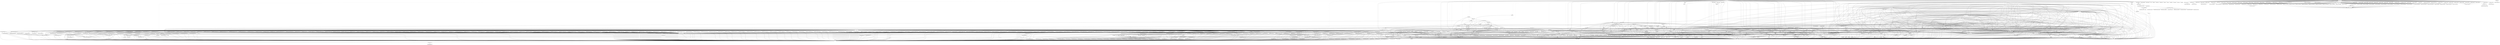 digraph depends {
    node [shape=plaintext]
"angstrom-feed-configs" -> "opkg" [style=dotted]
"angstrom-packagegroup-boot" -> "angstrom-version"
"angstrom-packagegroup-boot" -> "packagegroup-boot"
"avahi-daemon" -> "base-files"
"avahi-daemon" -> "base-passwd"
"avahi-daemon" -> "libavahi-common3"
"avahi-daemon" -> "libavahi-core7"
"avahi-daemon" -> "libc6"
"avahi-daemon" -> "libcap2"
"avahi-daemon" -> "libdaemon0"
"avahi-daemon" -> "libdbus-1-3"
"avahi-daemon" -> "libexpat1"
"avahi-daemon" -> "libnss-mdns" [style=dotted]
"avahi-daemon" -> "shadow"
"avahi-utils" -> "libavahi-client3"
"avahi-utils" -> "libavahi-common3"
"avahi-utils" -> "libc6"
"bash" -> "base-files"
"bash" -> "libc6"
"bash" -> "libtinfo5"
"bash" -> "update-alternatives-opkg"
"bluez5" -> "libc6"
"bluez5" -> "libdbus-1-3"
"bluez5" -> "libglib-2.0-0"
"bluez5" -> "libreadline7"
"bluez5" -> "libudev1"
"busybox" -> "busybox-syslog" [style=dotted]
"busybox" -> "busybox-udhcpc" [style=dotted]
"busybox" -> "libc6"
"busybox" -> "update-alternatives-opkg"
"ca-certificates" -> "openssl"
"coreutils" -> "libattr1"
"coreutils" -> "libc6"
"coreutils" -> "libcap2"
"coreutils" -> "libgmp10"
"coreutils" -> "update-alternatives-opkg"
"cpio" -> "libc6"
"cpio" -> "update-alternatives-opkg"
"cpufreq-tweaks" -> "cpufrequtils"
"cpufrequtils" -> "libc6"
"curl" -> "libc6"
"curl" -> "libcurl4"
"dbus-1" -> "base-files"
"dbus-1" -> "base-passwd"
"dbus-1" -> "libc6"
"dbus-1" -> "libdbus-1-3"
"dbus-1" -> "libexpat1"
"dbus-1" -> "libsystemd0"
"dbus-1" -> "libx11-6"
"dbus-1" -> "shadow"
"dracut" -> "bash"
"dracut" -> "busybox" [style=dotted]
"dracut" -> "coreutils" [style=dotted]
"dracut" -> "cpio"
"dracut" -> "findutils"
"dracut" -> "kernel-modules" [style=dotted]
"dracut" -> "ldd"
"dracut" -> "libc6"
"dracut" -> "libkmod2"
"dracut" -> "systemd"
"dracut" -> "util-linux"
"dracut" -> "util-linux-blkid"
"dracut" -> "util-linux-getopt"
"e2fsprogs-e2fsck" -> "libblkid1"
"e2fsprogs-e2fsck" -> "libc6"
"e2fsprogs-e2fsck" -> "libcom-err2"
"e2fsprogs-e2fsck" -> "libe2p2"
"e2fsprogs-e2fsck" -> "libext2fs2"
"e2fsprogs-e2fsck" -> "libuuid1"
"findutils" -> "libc6"
"findutils" -> "update-alternatives-opkg"
"fixmac" -> "ranpwd"
"glibc-gconv-ibm850" -> "glibc-gconv"
"glibc-gconv-ibm850" -> "libc6"
"glibc-gconv-unicode" -> "glibc-gconv"
"glibc-gconv-unicode" -> "libc6"
"glibc-gconv-utf-32" -> "glibc-gconv"
"glibc-gconv-utf-32" -> "libc6"
"glibc-localedata-en-gb" -> "glibc-localedata-en-us"
"glibc-localedata-en-gb" -> "glibc-localedata-i18n"
"glibc-localedata-en-gb" -> "glibc-localedata-iso14651-t1"
"glibc-localedata-en-gb" -> "glibc-localedata-translit-combining"
"glibc-localedata-en-us" -> "glibc-localedata-en-gb"
"glibc-localedata-en-us" -> "glibc-localedata-iso14651-t1"
"glibc-localedata-i18n" -> "glibc-localedata-iso14651-t1"
"glibc-localedata-i18n" -> "glibc-localedata-translit-neutral"
"glibc-localedata-iso14651-t1" -> "glibc-localedata-iso14651-t1-common"
"glibc-localedata-translit-neutral" -> "glibc-localedata-translit-circle"
"glibc-localedata-translit-neutral" -> "glibc-localedata-translit-cjk-compat"
"glibc-localedata-translit-neutral" -> "glibc-localedata-translit-compat"
"glibc-localedata-translit-neutral" -> "glibc-localedata-translit-font"
"glibc-localedata-translit-neutral" -> "glibc-localedata-translit-fraction"
"glibc-localedata-translit-neutral" -> "glibc-localedata-translit-narrow"
"glibc-localedata-translit-neutral" -> "glibc-localedata-translit-small"
"glibc-localedata-translit-neutral" -> "glibc-localedata-translit-wide"
"htop" -> "libc6"
"htop" -> "libncursesw5"
"htop" -> "libtinfo5"
"htop" -> "ncurses-terminfo"
"iptables" -> "kernel-module-iptable-filter" [style=dotted]
"iptables" -> "kernel-module-iptable-nat" [style=dotted]
"iptables" -> "kernel-module-ip-tables" [style=dotted]
"iptables" -> "kernel-module-ipt-masquerade" [style=dotted]
"iptables" -> "kernel-module-nf-conntrack-ipv4" [style=dotted]
"iptables" -> "kernel-module-nf-conntrack" [style=dotted]
"iptables" -> "kernel-module-nf-defrag-ipv4" [style=dotted]
"iptables" -> "kernel-module-nf-nat" [style=dotted]
"iptables" -> "kernel-module-x-tables" [style=dotted]
"iptables" -> "libc6"
"iw" -> "libc6"
"iw" -> "libnl-3-200"
"iw" -> "libnl-genl-3-200"
"kernel-4.16.0" -> "kernel-image-4.16.0"
"kernel-image-4.16.0" -> "kernel-image-image-4.16.0"
"kernel" -> "kernel-4.16.0"
"kernel-module-8021q-4.16.0" -> "kernel-4.16.0"
"kernel-module-8021q-4.16.0" -> "kernel-module-garp-4.16.0"
"kernel-module-8021q-4.16.0" -> "kernel-module-mrp-4.16.0"
"kernel-module-adv7511-4.16.0" -> "kernel-4.16.0"
"kernel-module-adv7511-4.16.0" -> "kernel-module-cec-4.16.0"
"kernel-module-arc4-4.16.0" -> "kernel-4.16.0"
"kernel-module-asix-4.16.0" -> "kernel-4.16.0"
"kernel-module-asix-4.16.0" -> "kernel-module-usbnet-4.16.0"
"kernel-module-at25-4.16.0" -> "kernel-4.16.0"
"kernel-module-authenc-4.16.0" -> "kernel-4.16.0"
"kernel-module-authencesn-4.16.0" -> "kernel-4.16.0"
"kernel-module-authencesn-4.16.0" -> "kernel-module-authenc-4.16.0"
"kernel-module-ax88179-178a-4.16.0" -> "kernel-4.16.0"
"kernel-module-ax88179-178a-4.16.0" -> "kernel-module-usbnet-4.16.0"
"kernel-module-bluetooth-4.16.0" -> "kernel-4.16.0"
"kernel-module-bluetooth-4.16.0" -> "kernel-module-ecdh-generic-4.16.0"
"kernel-module-bluetooth-4.16.0" -> "kernel-module-rfkill-4.16.0"
"kernel-module-brcmfmac-4.16.0" -> "kernel-4.16.0"
"kernel-module-brcmfmac-4.16.0" -> "kernel-module-brcmutil-4.16.0"
"kernel-module-brcmfmac-4.16.0" -> "kernel-module-cfg80211-4.16.0"
"kernel-module-brcmutil-4.16.0" -> "kernel-4.16.0"
"kernel-module-bridge-4.16.0" -> "kernel-4.16.0"
"kernel-module-bridge-4.16.0" -> "kernel-module-ipv6-4.16.0"
"kernel-module-bridge-4.16.0" -> "kernel-module-llc-4.16.0"
"kernel-module-bridge-4.16.0" -> "kernel-module-stp-4.16.0"
"kernel-module-br-netfilter-4.16.0" -> "kernel-4.16.0"
"kernel-module-br-netfilter-4.16.0" -> "kernel-module-bridge-4.16.0"
"kernel-module-btrfs-4.16.0" -> "kernel-4.16.0"
"kernel-module-btrfs-4.16.0" -> "kernel-module-lzo-compress-4.16.0"
"kernel-module-btrfs-4.16.0" -> "kernel-module-raid6-pq-4.16.0"
"kernel-module-btrfs-4.16.0" -> "kernel-module-xor-4.16.0"
"kernel-module-btrfs-4.16.0" -> "kernel-module-zlib-deflate-4.16.0"
"kernel-module-btrfs-4.16.0" -> "kernel-module-zstd-compress-4.16.0"
"kernel-module-btrfs-4.16.0" -> "kernel-module-zstd-decompress-4.16.0"
"kernel-module-ccm-4.16.0" -> "kernel-4.16.0"
"kernel-module-cdc-ether-4.16.0" -> "kernel-4.16.0"
"kernel-module-cdc-ether-4.16.0" -> "kernel-module-usbnet-4.16.0"
"kernel-module-cdc-ncm-4.16.0" -> "kernel-4.16.0"
"kernel-module-cdc-ncm-4.16.0" -> "kernel-module-usbnet-4.16.0"
"kernel-module-cdc-subset-4.16.0" -> "kernel-4.16.0"
"kernel-module-cdc-subset-4.16.0" -> "kernel-module-usbnet-4.16.0"
"kernel-module-cec-4.16.0" -> "kernel-4.16.0"
"kernel-module-cfg80211-4.16.0" -> "kernel-4.16.0"
"kernel-module-cfg80211-4.16.0" -> "kernel-module-rfkill-4.16.0"
"kernel-module-ch7006-4.16.0" -> "kernel-4.16.0"
"kernel-module-cmac-4.16.0" -> "kernel-4.16.0"
"kernel-module-crypto-engine-4.16.0" -> "kernel-4.16.0"
"kernel-module-ctr-4.16.0" -> "kernel-4.16.0"
"kernel-module-cuse-4.16.0" -> "kernel-4.16.0"
"kernel-module-cuse-4.16.0" -> "kernel-module-fuse-4.16.0"
"kernel-module-dm9601-4.16.0" -> "kernel-4.16.0"
"kernel-module-dm9601-4.16.0" -> "kernel-module-usbnet-4.16.0"
"kernel-module-dvb-core-4.16.0" -> "kernel-4.16.0"
"kernel-module-ecb-4.16.0" -> "kernel-4.16.0"
"kernel-module-ecdh-generic-4.16.0" -> "kernel-4.16.0"
"kernel-module-fuse-4.16.0" -> "kernel-4.16.0"
"kernel-module-garp-4.16.0" -> "kernel-4.16.0"
"kernel-module-garp-4.16.0" -> "kernel-module-llc-4.16.0"
"kernel-module-garp-4.16.0" -> "kernel-module-stp-4.16.0"
"kernel-module-gcm-4.16.0" -> "kernel-4.16.0"
"kernel-module-ghash-generic-4.16.0" -> "kernel-4.16.0"
"kernel-module-gpu-sched-4.16.0" -> "kernel-4.16.0"
"kernel-module-hci-uart-4.16.0" -> "kernel-4.16.0"
"kernel-module-hci-uart-4.16.0" -> "kernel-module-bluetooth-4.16.0"
"kernel-module-hidp-4.16.0" -> "kernel-4.16.0"
"kernel-module-hidp-4.16.0" -> "kernel-module-bluetooth-4.16.0"
"kernel-module-ina2xx-4.16.0" -> "kernel-4.16.0"
"kernel-module-ip6table-filter-4.16.0" -> "kernel-4.16.0"
"kernel-module-ip6table-filter-4.16.0" -> "kernel-module-ip6-tables-4.16.0"
"kernel-module-ip6table-filter-4.16.0" -> "kernel-module-x-tables-4.16.0"
"kernel-module-ip6table-mangle-4.16.0" -> "kernel-4.16.0"
"kernel-module-ip6table-mangle-4.16.0" -> "kernel-module-ip6-tables-4.16.0"
"kernel-module-ip6table-mangle-4.16.0" -> "kernel-module-ipv6-4.16.0"
"kernel-module-ip6table-mangle-4.16.0" -> "kernel-module-x-tables-4.16.0"
"kernel-module-ip6table-nat-4.16.0" -> "kernel-4.16.0"
"kernel-module-ip6table-nat-4.16.0" -> "kernel-module-ip6-tables-4.16.0"
"kernel-module-ip6table-nat-4.16.0" -> "kernel-module-nf-nat-ipv6-4.16.0"
"kernel-module-ip6-tables-4.16.0" -> "kernel-4.16.0"
"kernel-module-ip6-tables-4.16.0" -> "kernel-module-x-tables-4.16.0"
"kernel-module-ip6t-masquerade-4.16.0" -> "kernel-4.16.0"
"kernel-module-ip6t-masquerade-4.16.0" -> "kernel-module-nf-conntrack-4.16.0"
"kernel-module-ip6t-masquerade-4.16.0" -> "kernel-module-nf-nat-masquerade-ipv6-4.16.0"
"kernel-module-ip6t-masquerade-4.16.0" -> "kernel-module-x-tables-4.16.0"
"kernel-module-ip6t-reject-4.16.0" -> "kernel-4.16.0"
"kernel-module-ip6t-reject-4.16.0" -> "kernel-module-nf-reject-ipv6-4.16.0"
"kernel-module-ip6t-reject-4.16.0" -> "kernel-module-x-tables-4.16.0"
"kernel-module-iptable-filter-4.16.0" -> "kernel-4.16.0"
"kernel-module-iptable-filter-4.16.0" -> "kernel-module-ip-tables-4.16.0"
"kernel-module-iptable-filter-4.16.0" -> "kernel-module-x-tables-4.16.0"
"kernel-module-iptable-mangle-4.16.0" -> "kernel-4.16.0"
"kernel-module-iptable-mangle-4.16.0" -> "kernel-module-ip-tables-4.16.0"
"kernel-module-iptable-mangle-4.16.0" -> "kernel-module-x-tables-4.16.0"
"kernel-module-iptable-nat-4.16.0" -> "kernel-4.16.0"
"kernel-module-iptable-nat-4.16.0" -> "kernel-module-ip-tables-4.16.0"
"kernel-module-iptable-nat-4.16.0" -> "kernel-module-nf-nat-ipv4-4.16.0"
"kernel-module-ip-tables-4.16.0" -> "kernel-4.16.0"
"kernel-module-ip-tables-4.16.0" -> "kernel-module-x-tables-4.16.0"
"kernel-module-ipt-masquerade-4.16.0" -> "kernel-4.16.0"
"kernel-module-ipt-masquerade-4.16.0" -> "kernel-module-nf-conntrack-4.16.0"
"kernel-module-ipt-masquerade-4.16.0" -> "kernel-module-nf-nat-masquerade-ipv4-4.16.0"
"kernel-module-ipt-masquerade-4.16.0" -> "kernel-module-x-tables-4.16.0"
"kernel-module-ipt-reject-4.16.0" -> "kernel-4.16.0"
"kernel-module-ipt-reject-4.16.0" -> "kernel-module-nf-reject-ipv4-4.16.0"
"kernel-module-ipt-reject-4.16.0" -> "kernel-module-x-tables-4.16.0"
"kernel-module-ip-tunnel-4.16.0" -> "kernel-4.16.0"
"kernel-module-ipv6-4.16.0" -> "kernel-4.16.0"
"kernel-module-ir-jvc-decoder-4.16.0" -> "kernel-4.16.0"
"kernel-module-ir-jvc-decoder-4.16.0" -> "kernel-module-rc-core-4.16.0"
"kernel-module-ir-kbd-i2c-4.16.0" -> "kernel-4.16.0"
"kernel-module-ir-kbd-i2c-4.16.0" -> "kernel-module-rc-core-4.16.0"
"kernel-module-ir-mce-kbd-decoder-4.16.0" -> "kernel-4.16.0"
"kernel-module-ir-mce-kbd-decoder-4.16.0" -> "kernel-module-rc-core-4.16.0"
"kernel-module-ir-nec-decoder-4.16.0" -> "kernel-4.16.0"
"kernel-module-ir-nec-decoder-4.16.0" -> "kernel-module-rc-core-4.16.0"
"kernel-module-ir-rc5-decoder-4.16.0" -> "kernel-4.16.0"
"kernel-module-ir-rc5-decoder-4.16.0" -> "kernel-module-rc-core-4.16.0"
"kernel-module-ir-rc6-decoder-4.16.0" -> "kernel-4.16.0"
"kernel-module-ir-rc6-decoder-4.16.0" -> "kernel-module-rc-core-4.16.0"
"kernel-module-ir-sanyo-decoder-4.16.0" -> "kernel-4.16.0"
"kernel-module-ir-sanyo-decoder-4.16.0" -> "kernel-module-rc-core-4.16.0"
"kernel-module-ir-sharp-decoder-4.16.0" -> "kernel-4.16.0"
"kernel-module-ir-sharp-decoder-4.16.0" -> "kernel-module-rc-core-4.16.0"
"kernel-module-ir-sony-decoder-4.16.0" -> "kernel-4.16.0"
"kernel-module-ir-sony-decoder-4.16.0" -> "kernel-module-rc-core-4.16.0"
"kernel-module-ir-xmp-decoder-4.16.0" -> "kernel-4.16.0"
"kernel-module-ir-xmp-decoder-4.16.0" -> "kernel-module-rc-core-4.16.0"
"kernel-module-libcrc32c-4.16.0" -> "kernel-4.16.0"
"kernel-module-lima-4.16.0" -> "kernel-4.16.0"
"kernel-module-lima-4.16.0" -> "kernel-module-gpu-sched-4.16.0"
"kernel-module-llc-4.16.0" -> "kernel-4.16.0"
"kernel-module-lm90-4.16.0" -> "kernel-4.16.0"
"kernel-module-lzo-compress-4.16.0" -> "kernel-4.16.0"
"kernel-module-mac80211-4.16.0" -> "kernel-4.16.0"
"kernel-module-mac80211-4.16.0" -> "kernel-module-cfg80211-4.16.0"
"kernel-module-macvlan-4.16.0" -> "kernel-4.16.0"
"kernel-module-macvtap-4.16.0" -> "kernel-4.16.0"
"kernel-module-macvtap-4.16.0" -> "kernel-module-macvlan-4.16.0"
"kernel-module-macvtap-4.16.0" -> "kernel-module-tap-4.16.0"
"kernel-module-mc44s803-4.16.0" -> "kernel-4.16.0"
"kernel-module-mcs7830-4.16.0" -> "kernel-4.16.0"
"kernel-module-mcs7830-4.16.0" -> "kernel-module-usbnet-4.16.0"
"kernel-module-media-4.16.0" -> "kernel-4.16.0"
"kernel-module-meson-gxbb-wdt-4.16.0" -> "kernel-4.16.0"
"kernel-module-meson-ir-4.16.0" -> "kernel-4.16.0"
"kernel-module-meson-ir-4.16.0" -> "kernel-module-rc-core-4.16.0"
"kernel-module-meson-rng-4.16.0" -> "kernel-4.16.0"
"kernel-module-meson-rng-4.16.0" -> "kernel-module-rng-core-4.16.0"
"kernel-module-meson-wdt-4.16.0" -> "kernel-4.16.0"
"kernel-module-mrp-4.16.0" -> "kernel-4.16.0"
"kernel-module-mt20xx-4.16.0" -> "kernel-4.16.0"
"kernel-module-nbd-4.16.0" -> "kernel-4.16.0"
"kernel-module-net1080-4.16.0" -> "kernel-4.16.0"
"kernel-module-net1080-4.16.0" -> "kernel-module-usbnet-4.16.0"
"kernel-module-nf-conntrack-4.16.0" -> "kernel-4.16.0"
"kernel-module-nf-conntrack-4.16.0" -> "kernel-module-libcrc32c-4.16.0"
"kernel-module-nf-conntrack-ipv4-4.16.0" -> "kernel-4.16.0"
"kernel-module-nf-conntrack-ipv4-4.16.0" -> "kernel-module-nf-conntrack-4.16.0"
"kernel-module-nf-conntrack-ipv4-4.16.0" -> "kernel-module-nf-defrag-ipv4-4.16.0"
"kernel-module-nf-conntrack-ipv6-4.16.0" -> "kernel-4.16.0"
"kernel-module-nf-conntrack-ipv6-4.16.0" -> "kernel-module-ipv6-4.16.0"
"kernel-module-nf-conntrack-ipv6-4.16.0" -> "kernel-module-nf-conntrack-4.16.0"
"kernel-module-nf-conntrack-ipv6-4.16.0" -> "kernel-module-nf-defrag-ipv6-4.16.0"
"kernel-module-nf-defrag-ipv4-4.16.0" -> "kernel-4.16.0"
"kernel-module-nf-defrag-ipv6-4.16.0" -> "kernel-4.16.0"
"kernel-module-nf-defrag-ipv6-4.16.0" -> "kernel-module-ipv6-4.16.0"
"kernel-module-nf-log-common-4.16.0" -> "kernel-4.16.0"
"kernel-module-nf-log-ipv4-4.16.0" -> "kernel-4.16.0"
"kernel-module-nf-log-ipv4-4.16.0" -> "kernel-module-nf-log-common-4.16.0"
"kernel-module-nf-log-ipv6-4.16.0" -> "kernel-4.16.0"
"kernel-module-nf-log-ipv6-4.16.0" -> "kernel-module-nf-log-common-4.16.0"
"kernel-module-nf-nat-4.16.0" -> "kernel-4.16.0"
"kernel-module-nf-nat-4.16.0" -> "kernel-module-libcrc32c-4.16.0"
"kernel-module-nf-nat-4.16.0" -> "kernel-module-nf-conntrack-4.16.0"
"kernel-module-nf-nat-ipv4-4.16.0" -> "kernel-4.16.0"
"kernel-module-nf-nat-ipv4-4.16.0" -> "kernel-module-nf-conntrack-4.16.0"
"kernel-module-nf-nat-ipv4-4.16.0" -> "kernel-module-nf-nat-4.16.0"
"kernel-module-nf-nat-ipv6-4.16.0" -> "kernel-4.16.0"
"kernel-module-nf-nat-ipv6-4.16.0" -> "kernel-module-ipv6-4.16.0"
"kernel-module-nf-nat-ipv6-4.16.0" -> "kernel-module-nf-conntrack-4.16.0"
"kernel-module-nf-nat-ipv6-4.16.0" -> "kernel-module-nf-nat-4.16.0"
"kernel-module-nf-nat-masquerade-ipv4-4.16.0" -> "kernel-4.16.0"
"kernel-module-nf-nat-masquerade-ipv4-4.16.0" -> "kernel-module-nf-conntrack-4.16.0"
"kernel-module-nf-nat-masquerade-ipv4-4.16.0" -> "kernel-module-nf-nat-4.16.0"
"kernel-module-nf-nat-masquerade-ipv6-4.16.0" -> "kernel-4.16.0"
"kernel-module-nf-nat-masquerade-ipv6-4.16.0" -> "kernel-module-ipv6-4.16.0"
"kernel-module-nf-nat-masquerade-ipv6-4.16.0" -> "kernel-module-nf-conntrack-4.16.0"
"kernel-module-nf-nat-masquerade-ipv6-4.16.0" -> "kernel-module-nf-nat-4.16.0"
"kernel-module-nf-reject-ipv4-4.16.0" -> "kernel-4.16.0"
"kernel-module-nf-reject-ipv6-4.16.0" -> "kernel-4.16.0"
"kernel-module-nf-reject-ipv6-4.16.0" -> "kernel-module-ipv6-4.16.0"
"kernel-module-nfs-layout-flexfiles-4.16.0" -> "kernel-4.16.0"
"kernel-module-overlay-4.16.0" -> "kernel-4.16.0"
"kernel-module-p8022-4.16.0" -> "kernel-4.16.0"
"kernel-module-p8022-4.16.0" -> "kernel-module-llc-4.16.0"
"kernel-module-pegasus-4.16.0" -> "kernel-4.16.0"
"kernel-module-plusb-4.16.0" -> "kernel-4.16.0"
"kernel-module-plusb-4.16.0" -> "kernel-module-usbnet-4.16.0"
"kernel-module-psnap-4.16.0" -> "kernel-4.16.0"
"kernel-module-psnap-4.16.0" -> "kernel-module-llc-4.16.0"
"kernel-module-pwm-meson-4.16.0" -> "kernel-4.16.0"
"kernel-module-r8152-4.16.0" -> "kernel-4.16.0"
"kernel-module-raid6-pq-4.16.0" -> "kernel-4.16.0"
"kernel-module-rc-adstech-dvb-t-pci-4.16.0" -> "kernel-4.16.0"
"kernel-module-rc-adstech-dvb-t-pci-4.16.0" -> "kernel-module-rc-core-4.16.0"
"kernel-module-rc-alink-dtu-m-4.16.0" -> "kernel-4.16.0"
"kernel-module-rc-alink-dtu-m-4.16.0" -> "kernel-module-rc-core-4.16.0"
"kernel-module-rc-anysee-4.16.0" -> "kernel-4.16.0"
"kernel-module-rc-anysee-4.16.0" -> "kernel-module-rc-core-4.16.0"
"kernel-module-rc-apac-viewcomp-4.16.0" -> "kernel-4.16.0"
"kernel-module-rc-apac-viewcomp-4.16.0" -> "kernel-module-rc-core-4.16.0"
"kernel-module-rc-astrometa-t2hybrid-4.16.0" -> "kernel-4.16.0"
"kernel-module-rc-astrometa-t2hybrid-4.16.0" -> "kernel-module-rc-core-4.16.0"
"kernel-module-rc-asus-pc39-4.16.0" -> "kernel-4.16.0"
"kernel-module-rc-asus-pc39-4.16.0" -> "kernel-module-rc-core-4.16.0"
"kernel-module-rc-asus-ps3-100-4.16.0" -> "kernel-4.16.0"
"kernel-module-rc-asus-ps3-100-4.16.0" -> "kernel-module-rc-core-4.16.0"
"kernel-module-rc-ati-tv-wonder-hd-600-4.16.0" -> "kernel-4.16.0"
"kernel-module-rc-ati-tv-wonder-hd-600-4.16.0" -> "kernel-module-rc-core-4.16.0"
"kernel-module-rc-ati-x10-4.16.0" -> "kernel-4.16.0"
"kernel-module-rc-ati-x10-4.16.0" -> "kernel-module-rc-core-4.16.0"
"kernel-module-rc-avermedia-4.16.0" -> "kernel-4.16.0"
"kernel-module-rc-avermedia-4.16.0" -> "kernel-module-rc-core-4.16.0"
"kernel-module-rc-avermedia-a16d-4.16.0" -> "kernel-4.16.0"
"kernel-module-rc-avermedia-a16d-4.16.0" -> "kernel-module-rc-core-4.16.0"
"kernel-module-rc-avermedia-cardbus-4.16.0" -> "kernel-4.16.0"
"kernel-module-rc-avermedia-cardbus-4.16.0" -> "kernel-module-rc-core-4.16.0"
"kernel-module-rc-avermedia-dvbt-4.16.0" -> "kernel-4.16.0"
"kernel-module-rc-avermedia-dvbt-4.16.0" -> "kernel-module-rc-core-4.16.0"
"kernel-module-rc-avermedia-m135a-4.16.0" -> "kernel-4.16.0"
"kernel-module-rc-avermedia-m135a-4.16.0" -> "kernel-module-rc-core-4.16.0"
"kernel-module-rc-avermedia-m733a-rm-k6-4.16.0" -> "kernel-4.16.0"
"kernel-module-rc-avermedia-m733a-rm-k6-4.16.0" -> "kernel-module-rc-core-4.16.0"
"kernel-module-rc-avermedia-rm-ks-4.16.0" -> "kernel-4.16.0"
"kernel-module-rc-avermedia-rm-ks-4.16.0" -> "kernel-module-rc-core-4.16.0"
"kernel-module-rc-avertv-303-4.16.0" -> "kernel-4.16.0"
"kernel-module-rc-avertv-303-4.16.0" -> "kernel-module-rc-core-4.16.0"
"kernel-module-rc-azurewave-ad-tu700-4.16.0" -> "kernel-4.16.0"
"kernel-module-rc-azurewave-ad-tu700-4.16.0" -> "kernel-module-rc-core-4.16.0"
"kernel-module-rc-behold-4.16.0" -> "kernel-4.16.0"
"kernel-module-rc-behold-4.16.0" -> "kernel-module-rc-core-4.16.0"
"kernel-module-rc-behold-columbus-4.16.0" -> "kernel-4.16.0"
"kernel-module-rc-behold-columbus-4.16.0" -> "kernel-module-rc-core-4.16.0"
"kernel-module-rc-budget-ci-old-4.16.0" -> "kernel-4.16.0"
"kernel-module-rc-budget-ci-old-4.16.0" -> "kernel-module-rc-core-4.16.0"
"kernel-module-rc-cec-4.16.0" -> "kernel-4.16.0"
"kernel-module-rc-cec-4.16.0" -> "kernel-module-rc-core-4.16.0"
"kernel-module-rc-cinergy-1400-4.16.0" -> "kernel-4.16.0"
"kernel-module-rc-cinergy-1400-4.16.0" -> "kernel-module-rc-core-4.16.0"
"kernel-module-rc-cinergy-4.16.0" -> "kernel-4.16.0"
"kernel-module-rc-cinergy-4.16.0" -> "kernel-module-rc-core-4.16.0"
"kernel-module-rc-core-4.16.0" -> "kernel-4.16.0"
"kernel-module-rc-d680-dmb-4.16.0" -> "kernel-4.16.0"
"kernel-module-rc-d680-dmb-4.16.0" -> "kernel-module-rc-core-4.16.0"
"kernel-module-rc-delock-61959-4.16.0" -> "kernel-4.16.0"
"kernel-module-rc-delock-61959-4.16.0" -> "kernel-module-rc-core-4.16.0"
"kernel-module-rc-dib0700-nec-4.16.0" -> "kernel-4.16.0"
"kernel-module-rc-dib0700-nec-4.16.0" -> "kernel-module-rc-core-4.16.0"
"kernel-module-rc-dib0700-rc5-4.16.0" -> "kernel-4.16.0"
"kernel-module-rc-dib0700-rc5-4.16.0" -> "kernel-module-rc-core-4.16.0"
"kernel-module-rc-digitalnow-tinytwin-4.16.0" -> "kernel-4.16.0"
"kernel-module-rc-digitalnow-tinytwin-4.16.0" -> "kernel-module-rc-core-4.16.0"
"kernel-module-rc-digittrade-4.16.0" -> "kernel-4.16.0"
"kernel-module-rc-digittrade-4.16.0" -> "kernel-module-rc-core-4.16.0"
"kernel-module-rc-dm1105-nec-4.16.0" -> "kernel-4.16.0"
"kernel-module-rc-dm1105-nec-4.16.0" -> "kernel-module-rc-core-4.16.0"
"kernel-module-rc-dntv-live-dvb-t-4.16.0" -> "kernel-4.16.0"
"kernel-module-rc-dntv-live-dvb-t-4.16.0" -> "kernel-module-rc-core-4.16.0"
"kernel-module-rc-dntv-live-dvbt-pro-4.16.0" -> "kernel-4.16.0"
"kernel-module-rc-dntv-live-dvbt-pro-4.16.0" -> "kernel-module-rc-core-4.16.0"
"kernel-module-rc-dtt200u-4.16.0" -> "kernel-4.16.0"
"kernel-module-rc-dtt200u-4.16.0" -> "kernel-module-rc-core-4.16.0"
"kernel-module-rc-dvbsky-4.16.0" -> "kernel-4.16.0"
"kernel-module-rc-dvbsky-4.16.0" -> "kernel-module-rc-core-4.16.0"
"kernel-module-rc-dvico-mce-4.16.0" -> "kernel-4.16.0"
"kernel-module-rc-dvico-mce-4.16.0" -> "kernel-module-rc-core-4.16.0"
"kernel-module-rc-dvico-portable-4.16.0" -> "kernel-4.16.0"
"kernel-module-rc-dvico-portable-4.16.0" -> "kernel-module-rc-core-4.16.0"
"kernel-module-rc-em-terratec-4.16.0" -> "kernel-4.16.0"
"kernel-module-rc-em-terratec-4.16.0" -> "kernel-module-rc-core-4.16.0"
"kernel-module-rc-encore-enltv2-4.16.0" -> "kernel-4.16.0"
"kernel-module-rc-encore-enltv2-4.16.0" -> "kernel-module-rc-core-4.16.0"
"kernel-module-rc-encore-enltv-4.16.0" -> "kernel-4.16.0"
"kernel-module-rc-encore-enltv-4.16.0" -> "kernel-module-rc-core-4.16.0"
"kernel-module-rc-encore-enltv-fm53-4.16.0" -> "kernel-4.16.0"
"kernel-module-rc-encore-enltv-fm53-4.16.0" -> "kernel-module-rc-core-4.16.0"
"kernel-module-rc-evga-indtube-4.16.0" -> "kernel-4.16.0"
"kernel-module-rc-evga-indtube-4.16.0" -> "kernel-module-rc-core-4.16.0"
"kernel-module-rc-eztv-4.16.0" -> "kernel-4.16.0"
"kernel-module-rc-eztv-4.16.0" -> "kernel-module-rc-core-4.16.0"
"kernel-module-rc-flydvb-4.16.0" -> "kernel-4.16.0"
"kernel-module-rc-flydvb-4.16.0" -> "kernel-module-rc-core-4.16.0"
"kernel-module-rc-flyvideo-4.16.0" -> "kernel-4.16.0"
"kernel-module-rc-flyvideo-4.16.0" -> "kernel-module-rc-core-4.16.0"
"kernel-module-rc-fusionhdtv-mce-4.16.0" -> "kernel-4.16.0"
"kernel-module-rc-fusionhdtv-mce-4.16.0" -> "kernel-module-rc-core-4.16.0"
"kernel-module-rc-gadmei-rm008z-4.16.0" -> "kernel-4.16.0"
"kernel-module-rc-gadmei-rm008z-4.16.0" -> "kernel-module-rc-core-4.16.0"
"kernel-module-rc-geekbox-4.16.0" -> "kernel-4.16.0"
"kernel-module-rc-geekbox-4.16.0" -> "kernel-module-rc-core-4.16.0"
"kernel-module-rc-genius-tvgo-a11mce-4.16.0" -> "kernel-4.16.0"
"kernel-module-rc-genius-tvgo-a11mce-4.16.0" -> "kernel-module-rc-core-4.16.0"
"kernel-module-rc-gotview7135-4.16.0" -> "kernel-4.16.0"
"kernel-module-rc-gotview7135-4.16.0" -> "kernel-module-rc-core-4.16.0"
"kernel-module-rc-hauppauge-4.16.0" -> "kernel-4.16.0"
"kernel-module-rc-hauppauge-4.16.0" -> "kernel-module-rc-core-4.16.0"
"kernel-module-rc-hisi-poplar-4.16.0" -> "kernel-4.16.0"
"kernel-module-rc-hisi-poplar-4.16.0" -> "kernel-module-rc-core-4.16.0"
"kernel-module-rc-hisi-tv-demo-4.16.0" -> "kernel-4.16.0"
"kernel-module-rc-hisi-tv-demo-4.16.0" -> "kernel-module-rc-core-4.16.0"
"kernel-module-rc-imon-mce-4.16.0" -> "kernel-4.16.0"
"kernel-module-rc-imon-mce-4.16.0" -> "kernel-module-rc-core-4.16.0"
"kernel-module-rc-imon-pad-4.16.0" -> "kernel-4.16.0"
"kernel-module-rc-imon-pad-4.16.0" -> "kernel-module-rc-core-4.16.0"
"kernel-module-rc-iodata-bctv7e-4.16.0" -> "kernel-4.16.0"
"kernel-module-rc-iodata-bctv7e-4.16.0" -> "kernel-module-rc-core-4.16.0"
"kernel-module-rc-it913x-v1-4.16.0" -> "kernel-4.16.0"
"kernel-module-rc-it913x-v1-4.16.0" -> "kernel-module-rc-core-4.16.0"
"kernel-module-rc-it913x-v2-4.16.0" -> "kernel-4.16.0"
"kernel-module-rc-it913x-v2-4.16.0" -> "kernel-module-rc-core-4.16.0"
"kernel-module-rc-kaiomy-4.16.0" -> "kernel-4.16.0"
"kernel-module-rc-kaiomy-4.16.0" -> "kernel-module-rc-core-4.16.0"
"kernel-module-rc-kworld-315u-4.16.0" -> "kernel-4.16.0"
"kernel-module-rc-kworld-315u-4.16.0" -> "kernel-module-rc-core-4.16.0"
"kernel-module-rc-kworld-pc150u-4.16.0" -> "kernel-4.16.0"
"kernel-module-rc-kworld-pc150u-4.16.0" -> "kernel-module-rc-core-4.16.0"
"kernel-module-rc-kworld-plus-tv-analog-4.16.0" -> "kernel-4.16.0"
"kernel-module-rc-kworld-plus-tv-analog-4.16.0" -> "kernel-module-rc-core-4.16.0"
"kernel-module-rc-leadtek-y04g0051-4.16.0" -> "kernel-4.16.0"
"kernel-module-rc-leadtek-y04g0051-4.16.0" -> "kernel-module-rc-core-4.16.0"
"kernel-module-rc-lme2510-4.16.0" -> "kernel-4.16.0"
"kernel-module-rc-lme2510-4.16.0" -> "kernel-module-rc-core-4.16.0"
"kernel-module-rc-manli-4.16.0" -> "kernel-4.16.0"
"kernel-module-rc-manli-4.16.0" -> "kernel-module-rc-core-4.16.0"
"kernel-module-rc-medion-x10-4.16.0" -> "kernel-4.16.0"
"kernel-module-rc-medion-x10-4.16.0" -> "kernel-module-rc-core-4.16.0"
"kernel-module-rc-medion-x10-digitainer-4.16.0" -> "kernel-4.16.0"
"kernel-module-rc-medion-x10-digitainer-4.16.0" -> "kernel-module-rc-core-4.16.0"
"kernel-module-rc-medion-x10-or2x-4.16.0" -> "kernel-4.16.0"
"kernel-module-rc-medion-x10-or2x-4.16.0" -> "kernel-module-rc-core-4.16.0"
"kernel-module-rc-msi-digivox-ii-4.16.0" -> "kernel-4.16.0"
"kernel-module-rc-msi-digivox-ii-4.16.0" -> "kernel-module-rc-core-4.16.0"
"kernel-module-rc-msi-digivox-iii-4.16.0" -> "kernel-4.16.0"
"kernel-module-rc-msi-digivox-iii-4.16.0" -> "kernel-module-rc-core-4.16.0"
"kernel-module-rc-msi-tvanywhere-4.16.0" -> "kernel-4.16.0"
"kernel-module-rc-msi-tvanywhere-4.16.0" -> "kernel-module-rc-core-4.16.0"
"kernel-module-rc-msi-tvanywhere-plus-4.16.0" -> "kernel-4.16.0"
"kernel-module-rc-msi-tvanywhere-plus-4.16.0" -> "kernel-module-rc-core-4.16.0"
"kernel-module-rc-nebula-4.16.0" -> "kernel-4.16.0"
"kernel-module-rc-nebula-4.16.0" -> "kernel-module-rc-core-4.16.0"
"kernel-module-rc-nec-terratec-cinergy-xs-4.16.0" -> "kernel-4.16.0"
"kernel-module-rc-nec-terratec-cinergy-xs-4.16.0" -> "kernel-module-rc-core-4.16.0"
"kernel-module-rc-norwood-4.16.0" -> "kernel-4.16.0"
"kernel-module-rc-norwood-4.16.0" -> "kernel-module-rc-core-4.16.0"
"kernel-module-rc-npgtech-4.16.0" -> "kernel-4.16.0"
"kernel-module-rc-npgtech-4.16.0" -> "kernel-module-rc-core-4.16.0"
"kernel-module-rc-pctv-sedna-4.16.0" -> "kernel-4.16.0"
"kernel-module-rc-pctv-sedna-4.16.0" -> "kernel-module-rc-core-4.16.0"
"kernel-module-rc-pinnacle-color-4.16.0" -> "kernel-4.16.0"
"kernel-module-rc-pinnacle-color-4.16.0" -> "kernel-module-rc-core-4.16.0"
"kernel-module-rc-pinnacle-grey-4.16.0" -> "kernel-4.16.0"
"kernel-module-rc-pinnacle-grey-4.16.0" -> "kernel-module-rc-core-4.16.0"
"kernel-module-rc-pinnacle-pctv-hd-4.16.0" -> "kernel-4.16.0"
"kernel-module-rc-pinnacle-pctv-hd-4.16.0" -> "kernel-module-rc-core-4.16.0"
"kernel-module-rc-pixelview-002t-4.16.0" -> "kernel-4.16.0"
"kernel-module-rc-pixelview-002t-4.16.0" -> "kernel-module-rc-core-4.16.0"
"kernel-module-rc-pixelview-4.16.0" -> "kernel-4.16.0"
"kernel-module-rc-pixelview-4.16.0" -> "kernel-module-rc-core-4.16.0"
"kernel-module-rc-pixelview-mk12-4.16.0" -> "kernel-4.16.0"
"kernel-module-rc-pixelview-mk12-4.16.0" -> "kernel-module-rc-core-4.16.0"
"kernel-module-rc-pixelview-new-4.16.0" -> "kernel-4.16.0"
"kernel-module-rc-pixelview-new-4.16.0" -> "kernel-module-rc-core-4.16.0"
"kernel-module-rc-powercolor-real-angel-4.16.0" -> "kernel-4.16.0"
"kernel-module-rc-powercolor-real-angel-4.16.0" -> "kernel-module-rc-core-4.16.0"
"kernel-module-rc-proteus-2309-4.16.0" -> "kernel-4.16.0"
"kernel-module-rc-proteus-2309-4.16.0" -> "kernel-module-rc-core-4.16.0"
"kernel-module-rc-purpletv-4.16.0" -> "kernel-4.16.0"
"kernel-module-rc-purpletv-4.16.0" -> "kernel-module-rc-core-4.16.0"
"kernel-module-rc-pv951-4.16.0" -> "kernel-4.16.0"
"kernel-module-rc-pv951-4.16.0" -> "kernel-module-rc-core-4.16.0"
"kernel-module-rc-rc6-mce-4.16.0" -> "kernel-4.16.0"
"kernel-module-rc-rc6-mce-4.16.0" -> "kernel-module-rc-core-4.16.0"
"kernel-module-rc-real-audio-220-32-keys-4.16.0" -> "kernel-4.16.0"
"kernel-module-rc-real-audio-220-32-keys-4.16.0" -> "kernel-module-rc-core-4.16.0"
"kernel-module-rc-reddo-4.16.0" -> "kernel-4.16.0"
"kernel-module-rc-reddo-4.16.0" -> "kernel-module-rc-core-4.16.0"
"kernel-module-rc-snapstream-firefly-4.16.0" -> "kernel-4.16.0"
"kernel-module-rc-snapstream-firefly-4.16.0" -> "kernel-module-rc-core-4.16.0"
"kernel-module-rc-streamzap-4.16.0" -> "kernel-4.16.0"
"kernel-module-rc-streamzap-4.16.0" -> "kernel-module-rc-core-4.16.0"
"kernel-module-rc-su3000-4.16.0" -> "kernel-4.16.0"
"kernel-module-rc-su3000-4.16.0" -> "kernel-module-rc-core-4.16.0"
"kernel-module-rc-tango-4.16.0" -> "kernel-4.16.0"
"kernel-module-rc-tango-4.16.0" -> "kernel-module-rc-core-4.16.0"
"kernel-module-rc-tbs-nec-4.16.0" -> "kernel-4.16.0"
"kernel-module-rc-tbs-nec-4.16.0" -> "kernel-module-rc-core-4.16.0"
"kernel-module-rc-technisat-ts35-4.16.0" -> "kernel-4.16.0"
"kernel-module-rc-technisat-ts35-4.16.0" -> "kernel-module-rc-core-4.16.0"
"kernel-module-rc-technisat-usb2-4.16.0" -> "kernel-4.16.0"
"kernel-module-rc-technisat-usb2-4.16.0" -> "kernel-module-rc-core-4.16.0"
"kernel-module-rc-terratec-cinergy-c-pci-4.16.0" -> "kernel-4.16.0"
"kernel-module-rc-terratec-cinergy-c-pci-4.16.0" -> "kernel-module-rc-core-4.16.0"
"kernel-module-rc-terratec-cinergy-s2-hd-4.16.0" -> "kernel-4.16.0"
"kernel-module-rc-terratec-cinergy-s2-hd-4.16.0" -> "kernel-module-rc-core-4.16.0"
"kernel-module-rc-terratec-cinergy-xs-4.16.0" -> "kernel-4.16.0"
"kernel-module-rc-terratec-cinergy-xs-4.16.0" -> "kernel-module-rc-core-4.16.0"
"kernel-module-rc-terratec-slim-2-4.16.0" -> "kernel-4.16.0"
"kernel-module-rc-terratec-slim-2-4.16.0" -> "kernel-module-rc-core-4.16.0"
"kernel-module-rc-terratec-slim-4.16.0" -> "kernel-4.16.0"
"kernel-module-rc-terratec-slim-4.16.0" -> "kernel-module-rc-core-4.16.0"
"kernel-module-rc-tevii-nec-4.16.0" -> "kernel-4.16.0"
"kernel-module-rc-tevii-nec-4.16.0" -> "kernel-module-rc-core-4.16.0"
"kernel-module-rc-tivo-4.16.0" -> "kernel-4.16.0"
"kernel-module-rc-tivo-4.16.0" -> "kernel-module-rc-core-4.16.0"
"kernel-module-rc-total-media-in-hand-02-4.16.0" -> "kernel-4.16.0"
"kernel-module-rc-total-media-in-hand-02-4.16.0" -> "kernel-module-rc-core-4.16.0"
"kernel-module-rc-total-media-in-hand-4.16.0" -> "kernel-4.16.0"
"kernel-module-rc-total-media-in-hand-4.16.0" -> "kernel-module-rc-core-4.16.0"
"kernel-module-rc-trekstor-4.16.0" -> "kernel-4.16.0"
"kernel-module-rc-trekstor-4.16.0" -> "kernel-module-rc-core-4.16.0"
"kernel-module-rc-tt-1500-4.16.0" -> "kernel-4.16.0"
"kernel-module-rc-tt-1500-4.16.0" -> "kernel-module-rc-core-4.16.0"
"kernel-module-rc-twinhan1027-4.16.0" -> "kernel-4.16.0"
"kernel-module-rc-twinhan1027-4.16.0" -> "kernel-module-rc-core-4.16.0"
"kernel-module-rc-twinhan-dtv-cab-ci-4.16.0" -> "kernel-4.16.0"
"kernel-module-rc-twinhan-dtv-cab-ci-4.16.0" -> "kernel-module-rc-core-4.16.0"
"kernel-module-rc-videomate-m1f-4.16.0" -> "kernel-4.16.0"
"kernel-module-rc-videomate-m1f-4.16.0" -> "kernel-module-rc-core-4.16.0"
"kernel-module-rc-videomate-s350-4.16.0" -> "kernel-4.16.0"
"kernel-module-rc-videomate-s350-4.16.0" -> "kernel-module-rc-core-4.16.0"
"kernel-module-rc-videomate-tv-pvr-4.16.0" -> "kernel-4.16.0"
"kernel-module-rc-videomate-tv-pvr-4.16.0" -> "kernel-module-rc-core-4.16.0"
"kernel-module-rc-winfast-4.16.0" -> "kernel-4.16.0"
"kernel-module-rc-winfast-4.16.0" -> "kernel-module-rc-core-4.16.0"
"kernel-module-rc-winfast-usbii-deluxe-4.16.0" -> "kernel-4.16.0"
"kernel-module-rc-winfast-usbii-deluxe-4.16.0" -> "kernel-module-rc-core-4.16.0"
"kernel-module-rc-zx-irdec-4.16.0" -> "kernel-4.16.0"
"kernel-module-rc-zx-irdec-4.16.0" -> "kernel-module-rc-core-4.16.0"
"kernel-module-realtek-4.16.0" -> "kernel-4.16.0"
"kernel-module-rfkill-4.16.0" -> "kernel-4.16.0"
"kernel-module-rng-core-4.16.0" -> "kernel-4.16.0"
"kernel-module-rtc-rk808-4.16.0" -> "kernel-4.16.0"
"kernel-module-rtl8150-4.16.0" -> "kernel-4.16.0"
"kernel-module-seqiv-4.16.0" -> "kernel-4.16.0"
"kernel-module-sil164-4.16.0" -> "kernel-4.16.0"
"kernel-module-sit-4.16.0" -> "kernel-4.16.0"
"kernel-module-sit-4.16.0" -> "kernel-module-ip-tunnel-4.16.0"
"kernel-module-sit-4.16.0" -> "kernel-module-ipv6-4.16.0"
"kernel-module-sit-4.16.0" -> "kernel-module-tunnel4-4.16.0"
"kernel-modules" -> "kernel-module-8021q-4.16.0"
"kernel-modules" -> "kernel-module-adv7511-4.16.0"
"kernel-modules" -> "kernel-module-arc4-4.16.0"
"kernel-modules" -> "kernel-module-asix-4.16.0"
"kernel-modules" -> "kernel-module-at25-4.16.0"
"kernel-modules" -> "kernel-module-authenc-4.16.0"
"kernel-modules" -> "kernel-module-authencesn-4.16.0"
"kernel-modules" -> "kernel-module-ax88179-178a-4.16.0"
"kernel-modules" -> "kernel-module-bluetooth-4.16.0"
"kernel-modules" -> "kernel-module-brcmfmac-4.16.0"
"kernel-modules" -> "kernel-module-brcmutil-4.16.0"
"kernel-modules" -> "kernel-module-bridge-4.16.0"
"kernel-modules" -> "kernel-module-br-netfilter-4.16.0"
"kernel-modules" -> "kernel-module-btrfs-4.16.0"
"kernel-modules" -> "kernel-module-ccm-4.16.0"
"kernel-modules" -> "kernel-module-cdc-ether-4.16.0"
"kernel-modules" -> "kernel-module-cdc-ncm-4.16.0"
"kernel-modules" -> "kernel-module-cdc-subset-4.16.0"
"kernel-modules" -> "kernel-module-cec-4.16.0"
"kernel-modules" -> "kernel-module-cfg80211-4.16.0"
"kernel-modules" -> "kernel-module-ch7006-4.16.0"
"kernel-modules" -> "kernel-module-cmac-4.16.0"
"kernel-modules" -> "kernel-module-crypto-engine-4.16.0"
"kernel-modules" -> "kernel-module-ctr-4.16.0"
"kernel-modules" -> "kernel-module-cuse-4.16.0"
"kernel-modules" -> "kernel-module-dm9601-4.16.0"
"kernel-modules" -> "kernel-module-dvb-core-4.16.0"
"kernel-modules" -> "kernel-module-ecb-4.16.0"
"kernel-modules" -> "kernel-module-ecdh-generic-4.16.0"
"kernel-modules" -> "kernel-module-fuse-4.16.0"
"kernel-modules" -> "kernel-module-garp-4.16.0"
"kernel-modules" -> "kernel-module-gcm-4.16.0"
"kernel-modules" -> "kernel-module-ghash-generic-4.16.0"
"kernel-modules" -> "kernel-module-gpu-sched-4.16.0"
"kernel-modules" -> "kernel-module-hci-uart-4.16.0"
"kernel-modules" -> "kernel-module-hidp-4.16.0"
"kernel-modules" -> "kernel-module-ina2xx-4.16.0"
"kernel-modules" -> "kernel-module-ip6table-filter-4.16.0"
"kernel-modules" -> "kernel-module-ip6table-mangle-4.16.0"
"kernel-modules" -> "kernel-module-ip6table-nat-4.16.0"
"kernel-modules" -> "kernel-module-ip6-tables-4.16.0"
"kernel-modules" -> "kernel-module-ip6t-masquerade-4.16.0"
"kernel-modules" -> "kernel-module-ip6t-reject-4.16.0"
"kernel-modules" -> "kernel-module-iptable-filter-4.16.0"
"kernel-modules" -> "kernel-module-iptable-mangle-4.16.0"
"kernel-modules" -> "kernel-module-iptable-nat-4.16.0"
"kernel-modules" -> "kernel-module-ip-tables-4.16.0"
"kernel-modules" -> "kernel-module-ipt-masquerade-4.16.0"
"kernel-modules" -> "kernel-module-ipt-reject-4.16.0"
"kernel-modules" -> "kernel-module-ip-tunnel-4.16.0"
"kernel-modules" -> "kernel-module-ipv6-4.16.0"
"kernel-modules" -> "kernel-module-ir-jvc-decoder-4.16.0"
"kernel-modules" -> "kernel-module-ir-kbd-i2c-4.16.0"
"kernel-modules" -> "kernel-module-ir-mce-kbd-decoder-4.16.0"
"kernel-modules" -> "kernel-module-ir-nec-decoder-4.16.0"
"kernel-modules" -> "kernel-module-ir-rc5-decoder-4.16.0"
"kernel-modules" -> "kernel-module-ir-rc6-decoder-4.16.0"
"kernel-modules" -> "kernel-module-ir-sanyo-decoder-4.16.0"
"kernel-modules" -> "kernel-module-ir-sharp-decoder-4.16.0"
"kernel-modules" -> "kernel-module-ir-sony-decoder-4.16.0"
"kernel-modules" -> "kernel-module-ir-xmp-decoder-4.16.0"
"kernel-modules" -> "kernel-module-libcrc32c-4.16.0"
"kernel-modules" -> "kernel-module-lima-4.16.0"
"kernel-modules" -> "kernel-module-llc-4.16.0"
"kernel-modules" -> "kernel-module-lm90-4.16.0"
"kernel-modules" -> "kernel-module-lzo-compress-4.16.0"
"kernel-modules" -> "kernel-module-mac80211-4.16.0"
"kernel-modules" -> "kernel-module-macvlan-4.16.0"
"kernel-modules" -> "kernel-module-macvtap-4.16.0"
"kernel-modules" -> "kernel-module-mc44s803-4.16.0"
"kernel-modules" -> "kernel-module-mcs7830-4.16.0"
"kernel-modules" -> "kernel-module-media-4.16.0"
"kernel-modules" -> "kernel-module-meson-gxbb-wdt-4.16.0"
"kernel-modules" -> "kernel-module-meson-ir-4.16.0"
"kernel-modules" -> "kernel-module-meson-rng-4.16.0"
"kernel-modules" -> "kernel-module-meson-wdt-4.16.0"
"kernel-modules" -> "kernel-module-mrp-4.16.0"
"kernel-modules" -> "kernel-module-mt20xx-4.16.0"
"kernel-modules" -> "kernel-module-nbd-4.16.0"
"kernel-modules" -> "kernel-module-net1080-4.16.0"
"kernel-modules" -> "kernel-module-nf-conntrack-4.16.0"
"kernel-modules" -> "kernel-module-nf-conntrack-ipv4-4.16.0"
"kernel-modules" -> "kernel-module-nf-conntrack-ipv6-4.16.0"
"kernel-modules" -> "kernel-module-nf-defrag-ipv4-4.16.0"
"kernel-modules" -> "kernel-module-nf-defrag-ipv6-4.16.0"
"kernel-modules" -> "kernel-module-nf-log-common-4.16.0"
"kernel-modules" -> "kernel-module-nf-log-ipv4-4.16.0"
"kernel-modules" -> "kernel-module-nf-log-ipv6-4.16.0"
"kernel-modules" -> "kernel-module-nf-nat-4.16.0"
"kernel-modules" -> "kernel-module-nf-nat-ipv4-4.16.0"
"kernel-modules" -> "kernel-module-nf-nat-ipv6-4.16.0"
"kernel-modules" -> "kernel-module-nf-nat-masquerade-ipv4-4.16.0"
"kernel-modules" -> "kernel-module-nf-nat-masquerade-ipv6-4.16.0"
"kernel-modules" -> "kernel-module-nf-reject-ipv4-4.16.0"
"kernel-modules" -> "kernel-module-nf-reject-ipv6-4.16.0"
"kernel-modules" -> "kernel-module-nfs-layout-flexfiles-4.16.0"
"kernel-modules" -> "kernel-module-overlay-4.16.0"
"kernel-modules" -> "kernel-module-p8022-4.16.0"
"kernel-modules" -> "kernel-module-pegasus-4.16.0"
"kernel-modules" -> "kernel-module-plusb-4.16.0"
"kernel-modules" -> "kernel-module-psnap-4.16.0"
"kernel-modules" -> "kernel-module-pwm-meson-4.16.0"
"kernel-modules" -> "kernel-module-r8152-4.16.0"
"kernel-modules" -> "kernel-module-raid6-pq-4.16.0"
"kernel-modules" -> "kernel-module-rc-adstech-dvb-t-pci-4.16.0"
"kernel-modules" -> "kernel-module-rc-alink-dtu-m-4.16.0"
"kernel-modules" -> "kernel-module-rc-anysee-4.16.0"
"kernel-modules" -> "kernel-module-rc-apac-viewcomp-4.16.0"
"kernel-modules" -> "kernel-module-rc-astrometa-t2hybrid-4.16.0"
"kernel-modules" -> "kernel-module-rc-asus-pc39-4.16.0"
"kernel-modules" -> "kernel-module-rc-asus-ps3-100-4.16.0"
"kernel-modules" -> "kernel-module-rc-ati-tv-wonder-hd-600-4.16.0"
"kernel-modules" -> "kernel-module-rc-ati-x10-4.16.0"
"kernel-modules" -> "kernel-module-rc-avermedia-4.16.0"
"kernel-modules" -> "kernel-module-rc-avermedia-a16d-4.16.0"
"kernel-modules" -> "kernel-module-rc-avermedia-cardbus-4.16.0"
"kernel-modules" -> "kernel-module-rc-avermedia-dvbt-4.16.0"
"kernel-modules" -> "kernel-module-rc-avermedia-m135a-4.16.0"
"kernel-modules" -> "kernel-module-rc-avermedia-m733a-rm-k6-4.16.0"
"kernel-modules" -> "kernel-module-rc-avermedia-rm-ks-4.16.0"
"kernel-modules" -> "kernel-module-rc-avertv-303-4.16.0"
"kernel-modules" -> "kernel-module-rc-azurewave-ad-tu700-4.16.0"
"kernel-modules" -> "kernel-module-rc-behold-4.16.0"
"kernel-modules" -> "kernel-module-rc-behold-columbus-4.16.0"
"kernel-modules" -> "kernel-module-rc-budget-ci-old-4.16.0"
"kernel-modules" -> "kernel-module-rc-cec-4.16.0"
"kernel-modules" -> "kernel-module-rc-cinergy-1400-4.16.0"
"kernel-modules" -> "kernel-module-rc-cinergy-4.16.0"
"kernel-modules" -> "kernel-module-rc-core-4.16.0"
"kernel-modules" -> "kernel-module-rc-d680-dmb-4.16.0"
"kernel-modules" -> "kernel-module-rc-delock-61959-4.16.0"
"kernel-modules" -> "kernel-module-rc-dib0700-nec-4.16.0"
"kernel-modules" -> "kernel-module-rc-dib0700-rc5-4.16.0"
"kernel-modules" -> "kernel-module-rc-digitalnow-tinytwin-4.16.0"
"kernel-modules" -> "kernel-module-rc-digittrade-4.16.0"
"kernel-modules" -> "kernel-module-rc-dm1105-nec-4.16.0"
"kernel-modules" -> "kernel-module-rc-dntv-live-dvb-t-4.16.0"
"kernel-modules" -> "kernel-module-rc-dntv-live-dvbt-pro-4.16.0"
"kernel-modules" -> "kernel-module-rc-dtt200u-4.16.0"
"kernel-modules" -> "kernel-module-rc-dvbsky-4.16.0"
"kernel-modules" -> "kernel-module-rc-dvico-mce-4.16.0"
"kernel-modules" -> "kernel-module-rc-dvico-portable-4.16.0"
"kernel-modules" -> "kernel-module-rc-em-terratec-4.16.0"
"kernel-modules" -> "kernel-module-rc-encore-enltv2-4.16.0"
"kernel-modules" -> "kernel-module-rc-encore-enltv-4.16.0"
"kernel-modules" -> "kernel-module-rc-encore-enltv-fm53-4.16.0"
"kernel-modules" -> "kernel-module-rc-evga-indtube-4.16.0"
"kernel-modules" -> "kernel-module-rc-eztv-4.16.0"
"kernel-modules" -> "kernel-module-rc-flydvb-4.16.0"
"kernel-modules" -> "kernel-module-rc-flyvideo-4.16.0"
"kernel-modules" -> "kernel-module-rc-fusionhdtv-mce-4.16.0"
"kernel-modules" -> "kernel-module-rc-gadmei-rm008z-4.16.0"
"kernel-modules" -> "kernel-module-rc-geekbox-4.16.0"
"kernel-modules" -> "kernel-module-rc-genius-tvgo-a11mce-4.16.0"
"kernel-modules" -> "kernel-module-rc-gotview7135-4.16.0"
"kernel-modules" -> "kernel-module-rc-hauppauge-4.16.0"
"kernel-modules" -> "kernel-module-rc-hisi-poplar-4.16.0"
"kernel-modules" -> "kernel-module-rc-hisi-tv-demo-4.16.0"
"kernel-modules" -> "kernel-module-rc-imon-mce-4.16.0"
"kernel-modules" -> "kernel-module-rc-imon-pad-4.16.0"
"kernel-modules" -> "kernel-module-rc-iodata-bctv7e-4.16.0"
"kernel-modules" -> "kernel-module-rc-it913x-v1-4.16.0"
"kernel-modules" -> "kernel-module-rc-it913x-v2-4.16.0"
"kernel-modules" -> "kernel-module-rc-kaiomy-4.16.0"
"kernel-modules" -> "kernel-module-rc-kworld-315u-4.16.0"
"kernel-modules" -> "kernel-module-rc-kworld-pc150u-4.16.0"
"kernel-modules" -> "kernel-module-rc-kworld-plus-tv-analog-4.16.0"
"kernel-modules" -> "kernel-module-rc-leadtek-y04g0051-4.16.0"
"kernel-modules" -> "kernel-module-rc-lme2510-4.16.0"
"kernel-modules" -> "kernel-module-rc-manli-4.16.0"
"kernel-modules" -> "kernel-module-rc-medion-x10-4.16.0"
"kernel-modules" -> "kernel-module-rc-medion-x10-digitainer-4.16.0"
"kernel-modules" -> "kernel-module-rc-medion-x10-or2x-4.16.0"
"kernel-modules" -> "kernel-module-rc-msi-digivox-ii-4.16.0"
"kernel-modules" -> "kernel-module-rc-msi-digivox-iii-4.16.0"
"kernel-modules" -> "kernel-module-rc-msi-tvanywhere-4.16.0"
"kernel-modules" -> "kernel-module-rc-msi-tvanywhere-plus-4.16.0"
"kernel-modules" -> "kernel-module-rc-nebula-4.16.0"
"kernel-modules" -> "kernel-module-rc-nec-terratec-cinergy-xs-4.16.0"
"kernel-modules" -> "kernel-module-rc-norwood-4.16.0"
"kernel-modules" -> "kernel-module-rc-npgtech-4.16.0"
"kernel-modules" -> "kernel-module-rc-pctv-sedna-4.16.0"
"kernel-modules" -> "kernel-module-rc-pinnacle-color-4.16.0"
"kernel-modules" -> "kernel-module-rc-pinnacle-grey-4.16.0"
"kernel-modules" -> "kernel-module-rc-pinnacle-pctv-hd-4.16.0"
"kernel-modules" -> "kernel-module-rc-pixelview-002t-4.16.0"
"kernel-modules" -> "kernel-module-rc-pixelview-4.16.0"
"kernel-modules" -> "kernel-module-rc-pixelview-mk12-4.16.0"
"kernel-modules" -> "kernel-module-rc-pixelview-new-4.16.0"
"kernel-modules" -> "kernel-module-rc-powercolor-real-angel-4.16.0"
"kernel-modules" -> "kernel-module-rc-proteus-2309-4.16.0"
"kernel-modules" -> "kernel-module-rc-purpletv-4.16.0"
"kernel-modules" -> "kernel-module-rc-pv951-4.16.0"
"kernel-modules" -> "kernel-module-rc-rc6-mce-4.16.0"
"kernel-modules" -> "kernel-module-rc-real-audio-220-32-keys-4.16.0"
"kernel-modules" -> "kernel-module-rc-reddo-4.16.0"
"kernel-modules" -> "kernel-module-rc-snapstream-firefly-4.16.0"
"kernel-modules" -> "kernel-module-rc-streamzap-4.16.0"
"kernel-modules" -> "kernel-module-rc-su3000-4.16.0"
"kernel-modules" -> "kernel-module-rc-tango-4.16.0"
"kernel-modules" -> "kernel-module-rc-tbs-nec-4.16.0"
"kernel-modules" -> "kernel-module-rc-technisat-ts35-4.16.0"
"kernel-modules" -> "kernel-module-rc-technisat-usb2-4.16.0"
"kernel-modules" -> "kernel-module-rc-terratec-cinergy-c-pci-4.16.0"
"kernel-modules" -> "kernel-module-rc-terratec-cinergy-s2-hd-4.16.0"
"kernel-modules" -> "kernel-module-rc-terratec-cinergy-xs-4.16.0"
"kernel-modules" -> "kernel-module-rc-terratec-slim-2-4.16.0"
"kernel-modules" -> "kernel-module-rc-terratec-slim-4.16.0"
"kernel-modules" -> "kernel-module-rc-tevii-nec-4.16.0"
"kernel-modules" -> "kernel-module-rc-tivo-4.16.0"
"kernel-modules" -> "kernel-module-rc-total-media-in-hand-02-4.16.0"
"kernel-modules" -> "kernel-module-rc-total-media-in-hand-4.16.0"
"kernel-modules" -> "kernel-module-rc-trekstor-4.16.0"
"kernel-modules" -> "kernel-module-rc-tt-1500-4.16.0"
"kernel-modules" -> "kernel-module-rc-twinhan1027-4.16.0"
"kernel-modules" -> "kernel-module-rc-twinhan-dtv-cab-ci-4.16.0"
"kernel-modules" -> "kernel-module-rc-videomate-m1f-4.16.0"
"kernel-modules" -> "kernel-module-rc-videomate-s350-4.16.0"
"kernel-modules" -> "kernel-module-rc-videomate-tv-pvr-4.16.0"
"kernel-modules" -> "kernel-module-rc-winfast-4.16.0"
"kernel-modules" -> "kernel-module-rc-winfast-usbii-deluxe-4.16.0"
"kernel-modules" -> "kernel-module-rc-zx-irdec-4.16.0"
"kernel-modules" -> "kernel-module-realtek-4.16.0"
"kernel-modules" -> "kernel-module-rfkill-4.16.0"
"kernel-modules" -> "kernel-module-rng-core-4.16.0"
"kernel-modules" -> "kernel-module-rtc-rk808-4.16.0"
"kernel-modules" -> "kernel-module-rtl8150-4.16.0"
"kernel-modules" -> "kernel-module-seqiv-4.16.0"
"kernel-modules" -> "kernel-module-sil164-4.16.0"
"kernel-modules" -> "kernel-module-sit-4.16.0"
"kernel-modules" -> "kernel-module-smsc75xx-4.16.0"
"kernel-modules" -> "kernel-module-smsc95xx-4.16.0"
"kernel-modules" -> "kernel-module-spidev-4.16.0"
"kernel-modules" -> "kernel-module-spi-meson-spifc-4.16.0"
"kernel-modules" -> "kernel-module-sr9800-4.16.0"
"kernel-modules" -> "kernel-module-stp-4.16.0"
"kernel-modules" -> "kernel-module-tap-4.16.0"
"kernel-modules" -> "kernel-module-tda18271-4.16.0"
"kernel-modules" -> "kernel-module-tda827x-4.16.0"
"kernel-modules" -> "kernel-module-tda8290-4.16.0"
"kernel-modules" -> "kernel-module-tda9887-4.16.0"
"kernel-modules" -> "kernel-module-tuner-simple-4.16.0"
"kernel-modules" -> "kernel-module-tuner-types-4.16.0"
"kernel-modules" -> "kernel-module-tuner-xc2028-4.16.0"
"kernel-modules" -> "kernel-module-tunnel4-4.16.0"
"kernel-modules" -> "kernel-module-usbnet-4.16.0"
"kernel-modules" -> "kernel-module-v4l2-common-4.16.0"
"kernel-modules" -> "kernel-module-v4l2-dv-timings-4.16.0"
"kernel-modules" -> "kernel-module-veth-4.16.0"
"kernel-modules" -> "kernel-module-videodev-4.16.0"
"kernel-modules" -> "kernel-module-virtio-crypto-4.16.0"
"kernel-modules" -> "kernel-module-wl18xx-4.16.0"
"kernel-modules" -> "kernel-module-wlcore-4.16.0"
"kernel-modules" -> "kernel-module-wlcore-sdio-4.16.0"
"kernel-modules" -> "kernel-module-xc4000-4.16.0"
"kernel-modules" -> "kernel-module-xc5000-4.16.0"
"kernel-modules" -> "kernel-module-xen-privcmd-4.16.0"
"kernel-modules" -> "kernel-module-xfrm6-mode-beet-4.16.0"
"kernel-modules" -> "kernel-module-xfrm6-mode-transport-4.16.0"
"kernel-modules" -> "kernel-module-xfrm6-mode-tunnel-4.16.0"
"kernel-modules" -> "kernel-module-xor-4.16.0"
"kernel-modules" -> "kernel-module-x-tables-4.16.0"
"kernel-modules" -> "kernel-module-xt-addrtype-4.16.0"
"kernel-modules" -> "kernel-module-xt-checksum-4.16.0"
"kernel-modules" -> "kernel-module-xt-conntrack-4.16.0"
"kernel-modules" -> "kernel-module-xt-log-4.16.0"
"kernel-modules" -> "kernel-module-xt-nat-4.16.0"
"kernel-modules" -> "kernel-module-xt-tcpudp-4.16.0"
"kernel-modules" -> "kernel-module-xxhash-4.16.0"
"kernel-modules" -> "kernel-module-zaurus-4.16.0"
"kernel-modules" -> "kernel-module-zlib-deflate-4.16.0"
"kernel-modules" -> "kernel-module-zstd-compress-4.16.0"
"kernel-modules" -> "kernel-module-zstd-decompress-4.16.0"
"kernel-module-smsc75xx-4.16.0" -> "kernel-4.16.0"
"kernel-module-smsc75xx-4.16.0" -> "kernel-module-usbnet-4.16.0"
"kernel-module-smsc95xx-4.16.0" -> "kernel-4.16.0"
"kernel-module-smsc95xx-4.16.0" -> "kernel-module-usbnet-4.16.0"
"kernel-module-spidev-4.16.0" -> "kernel-4.16.0"
"kernel-module-spi-meson-spifc-4.16.0" -> "kernel-4.16.0"
"kernel-module-sr9800-4.16.0" -> "kernel-4.16.0"
"kernel-module-sr9800-4.16.0" -> "kernel-module-usbnet-4.16.0"
"kernel-module-stp-4.16.0" -> "kernel-4.16.0"
"kernel-module-stp-4.16.0" -> "kernel-module-llc-4.16.0"
"kernel-module-tap-4.16.0" -> "kernel-4.16.0"
"kernel-module-tda18271-4.16.0" -> "kernel-4.16.0"
"kernel-module-tda827x-4.16.0" -> "kernel-4.16.0"
"kernel-module-tda8290-4.16.0" -> "kernel-4.16.0"
"kernel-module-tda9887-4.16.0" -> "kernel-4.16.0"
"kernel-module-tuner-simple-4.16.0" -> "kernel-4.16.0"
"kernel-module-tuner-simple-4.16.0" -> "kernel-module-tuner-types-4.16.0"
"kernel-module-tuner-types-4.16.0" -> "kernel-4.16.0"
"kernel-module-tuner-xc2028-4.16.0" -> "kernel-4.16.0"
"kernel-module-tunnel4-4.16.0" -> "kernel-4.16.0"
"kernel-module-usbnet-4.16.0" -> "kernel-4.16.0"
"kernel-module-v4l2-common-4.16.0" -> "kernel-4.16.0"
"kernel-module-v4l2-common-4.16.0" -> "kernel-module-videodev-4.16.0"
"kernel-module-v4l2-dv-timings-4.16.0" -> "kernel-4.16.0"
"kernel-module-veth-4.16.0" -> "kernel-4.16.0"
"kernel-module-videodev-4.16.0" -> "kernel-4.16.0"
"kernel-module-videodev-4.16.0" -> "kernel-module-media-4.16.0"
"kernel-module-virtio-crypto-4.16.0" -> "kernel-4.16.0"
"kernel-module-virtio-crypto-4.16.0" -> "kernel-module-crypto-engine-4.16.0"
"kernel-module-wl18xx-4.16.0" -> "kernel-4.16.0"
"kernel-module-wl18xx-4.16.0" -> "kernel-module-cfg80211-4.16.0"
"kernel-module-wl18xx-4.16.0" -> "kernel-module-mac80211-4.16.0"
"kernel-module-wl18xx-4.16.0" -> "kernel-module-wlcore-4.16.0"
"kernel-module-wlcore-4.16.0" -> "kernel-4.16.0"
"kernel-module-wlcore-4.16.0" -> "kernel-module-cfg80211-4.16.0"
"kernel-module-wlcore-4.16.0" -> "kernel-module-mac80211-4.16.0"
"kernel-module-wlcore-sdio-4.16.0" -> "kernel-4.16.0"
"kernel-module-xc4000-4.16.0" -> "kernel-4.16.0"
"kernel-module-xc5000-4.16.0" -> "kernel-4.16.0"
"kernel-module-xen-privcmd-4.16.0" -> "kernel-4.16.0"
"kernel-module-xfrm6-mode-beet-4.16.0" -> "kernel-4.16.0"
"kernel-module-xfrm6-mode-beet-4.16.0" -> "kernel-module-ipv6-4.16.0"
"kernel-module-xfrm6-mode-transport-4.16.0" -> "kernel-4.16.0"
"kernel-module-xfrm6-mode-tunnel-4.16.0" -> "kernel-4.16.0"
"kernel-module-xfrm6-mode-tunnel-4.16.0" -> "kernel-module-ipv6-4.16.0"
"kernel-module-xor-4.16.0" -> "kernel-4.16.0"
"kernel-module-x-tables-4.16.0" -> "kernel-4.16.0"
"kernel-module-xt-addrtype-4.16.0" -> "kernel-4.16.0"
"kernel-module-xt-addrtype-4.16.0" -> "kernel-module-x-tables-4.16.0"
"kernel-module-xt-checksum-4.16.0" -> "kernel-4.16.0"
"kernel-module-xt-checksum-4.16.0" -> "kernel-module-x-tables-4.16.0"
"kernel-module-xt-conntrack-4.16.0" -> "kernel-4.16.0"
"kernel-module-xt-conntrack-4.16.0" -> "kernel-module-nf-conntrack-4.16.0"
"kernel-module-xt-conntrack-4.16.0" -> "kernel-module-x-tables-4.16.0"
"kernel-module-xt-log-4.16.0" -> "kernel-4.16.0"
"kernel-module-xt-log-4.16.0" -> "kernel-module-x-tables-4.16.0"
"kernel-module-xt-nat-4.16.0" -> "kernel-4.16.0"
"kernel-module-xt-nat-4.16.0" -> "kernel-module-nf-conntrack-4.16.0"
"kernel-module-xt-nat-4.16.0" -> "kernel-module-nf-nat-4.16.0"
"kernel-module-xt-nat-4.16.0" -> "kernel-module-x-tables-4.16.0"
"kernel-module-xt-tcpudp-4.16.0" -> "kernel-4.16.0"
"kernel-module-xt-tcpudp-4.16.0" -> "kernel-module-x-tables-4.16.0"
"kernel-module-xxhash-4.16.0" -> "kernel-4.16.0"
"kernel-module-zaurus-4.16.0" -> "kernel-4.16.0"
"kernel-module-zaurus-4.16.0" -> "kernel-module-cdc-ether-4.16.0"
"kernel-module-zaurus-4.16.0" -> "kernel-module-usbnet-4.16.0"
"kernel-module-zlib-deflate-4.16.0" -> "kernel-4.16.0"
"kernel-module-zstd-compress-4.16.0" -> "kernel-4.16.0"
"kernel-module-zstd-compress-4.16.0" -> "kernel-module-xxhash-4.16.0"
"kernel-module-zstd-decompress-4.16.0" -> "kernel-4.16.0"
"kernel-module-zstd-decompress-4.16.0" -> "kernel-module-xxhash-4.16.0"
"kmod" -> "libc6"
"kmod" -> "libz1"
"kmod" -> "update-alternatives-opkg"
"kodi-addon-inputstream-adaptive" -> "libc6"
"kodi-addon-inputstream-adaptive" -> "libexpat1"
"kodi-addon-inputstream-adaptive" -> "libgcc1"
"kodi-addon-inputstream-adaptive" -> "libkodiplatform18.0"
"kodi-addon-inputstream-adaptive" -> "libstdc++6"
"kodi-addon-pvr-hts" -> "libc6"
"kodi-addon-pvr-hts" -> "libgcc1"
"kodi-addon-pvr-hts" -> "libkodiplatform18.0"
"kodi-addon-pvr-hts" -> "libstdc++6"
"kodi" -> "bluez5"
"kodi" -> "glibc-charmap-ibm850" [style=dotted]
"kodi" -> "glibc-charmap-utf-8" [style=dotted]
"kodi" -> "glibc-gconv-ibm850" [style=dotted]
"kodi" -> "glibc-gconv-unicode" [style=dotted]
"kodi" -> "glibc-gconv-utf-32" [style=dotted]
"kodi" -> "glibc-localedata-en-us" [style=dotted]
"kodi" -> "lcms"
"kodi" -> "libasound2"
"kodi" -> "libavahi-client3"
"kodi" -> "libavahi-common3"
"kodi" -> "libavcodec57"
"kodi" -> "libavfilter6"
"kodi" -> "libavformat57"
"kodi" -> "libavutil55"
"kodi" -> "libc6"
"kodi" -> "libcap2"
"kodi" -> "libcdio16"
"kodi" -> "libcec" [style=dotted]
"kodi" -> "libcrypto1.0.2"
"kodi" -> "libcurl4"
"kodi" -> "libcurl4" [style=dotted]
"kodi" -> "libdbus-1-3"
"kodi" -> "libdrm2"
"kodi" -> "libegl-mesa"
"kodi" -> "libexpat1"
"kodi" -> "libfreetype6"
"kodi" -> "libfribidi0"
"kodi" -> "libgbm1"
"kodi" -> "libgcc1"
"kodi" -> "libgles2-mesa"
"kodi" -> "libiso9660-10"
"kodi" -> "liblzo2-2"
"kodi" -> "libmicrohttpd12"
"kodi" -> "libnfs11.0.0" [style=dotted]
"kodi" -> "libpcre1"
"kodi" -> "libpcrecpp0"
"kodi" -> "libpostproc54"
"kodi" -> "libpulse0"
"kodi" -> "libpulse-mainloop-glib0"
"kodi" -> "libpulse-simple0"
"kodi" -> "libpython2.7-1.0"
"kodi" -> "libsmbclient0"
"kodi" -> "libsqlite3-0"
"kodi" -> "libssh"
"kodi" -> "libssl1.0.2"
"kodi" -> "libstdc++6"
"kodi" -> "libswresample2"
"kodi" -> "libswscale4"
"kodi" -> "libtag1"
"kodi" -> "libtinyxml2.6.2"
"kodi" -> "libudev1"
"kodi" -> "libuuid1"
"kodi" -> "libxml2"
"kodi" -> "libxslt"
"kodi" -> "libz1"
"kodi" -> "python-compression" [style=dotted]
"kodi" -> "python-ctypes" [style=dotted]
"kodi" -> "python-difflib" [style=dotted]
"kodi" -> "python-html" [style=dotted]
"kodi" -> "python-json" [style=dotted]
"kodi" -> "python-lang" [style=dotted]
"kodi" -> "python-netclient" [style=dotted]
"kodi" -> "python-re" [style=dotted]
"kodi" -> "python-shell" [style=dotted]
"kodi" -> "python-sqlite3" [style=dotted]
"kodi" -> "python" [style=dotted]
"kodi" -> "python-xmlrpc" [style=dotted]
"kodi" -> "python-zlib" [style=dotted]
"kodi" -> "tzdata-africa" [style=dotted]
"kodi" -> "tzdata-americas" [style=dotted]
"kodi" -> "tzdata-antarctica" [style=dotted]
"kodi" -> "tzdata-arctic" [style=dotted]
"kodi" -> "tzdata-asia" [style=dotted]
"kodi" -> "tzdata-atlantic" [style=dotted]
"kodi" -> "tzdata-australia" [style=dotted]
"kodi" -> "tzdata-europe" [style=dotted]
"kodi" -> "tzdata-pacific" [style=dotted]
"lcms" -> "libc6"
"lcms" -> "libjpeg62"
"lcms" -> "libtiff5"
"less" -> "libc6"
"less" -> "libtinfo5"
"less" -> "update-alternatives-opkg"
"libacl1" -> "libattr1"
"libacl1" -> "libc6"
"libaddns-samba4" -> "libc6"
"libaddns-samba4" -> "libgenrand-samba4"
"libaddns-samba4" -> "libgssapi-krb5-2"
"libaddns-samba4" -> "libndr0"
"libaddns-samba4" -> "libsamba-debug-samba4"
"libaddns-samba4" -> "libsamba-errors1"
"libaddns-samba4" -> "libsamba-util0"
"libaddns-samba4" -> "libtalloc"
"libaddns-samba4" -> "samba-common"
"libarchive" -> "libbz2-1"
"libarchive" -> "libc6"
"libarchive" -> "liblzma5"
"libarchive" -> "liblzo2-2"
"libarchive" -> "libxml2"
"libarchive" -> "libz1"
"libasn1util-samba4" -> "libc6"
"libasn1util-samba4" -> "libsamba-debug-samba4"
"libasn1util-samba4" -> "libsamba-util0"
"libasn1util-samba4" -> "libtalloc"
"libasn1util-samba4" -> "samba-common"
"libasound2" -> "alsa-conf"
"libasound2" -> "libc6"
"libattr1" -> "libc6"
"libauthkrb5-samba4" -> "libauth-sam-reply-samba4"
"libauthkrb5-samba4" -> "libc6"
"libauthkrb5-samba4" -> "libcom-err2"
"libauthkrb5-samba4" -> "libgssapi-krb5-2"
"libauthkrb5-samba4" -> "libk5crypto3"
"libauthkrb5-samba4" -> "libkrb5-3"
"libauthkrb5-samba4" -> "libkrb5samba-samba4"
"libauthkrb5-samba4" -> "libndr0"
"libauthkrb5-samba4" -> "libndr-krb5pac0"
"libauthkrb5-samba4" -> "libsamba-debug-samba4"
"libauthkrb5-samba4" -> "libsamba-errors1"
"libauthkrb5-samba4" -> "libsamba-sockets-samba4"
"libauthkrb5-samba4" -> "libsamba-util0"
"libauthkrb5-samba4" -> "libtalloc"
"libauthkrb5-samba4" -> "libtevent0"
"libauthkrb5-samba4" -> "libtevent-util0"
"libauthkrb5-samba4" -> "samba-common"
"libauth-sam-reply-samba4" -> "libc6"
"libauth-sam-reply-samba4" -> "libsamba-debug-samba4"
"libauth-sam-reply-samba4" -> "libsamba-security-samba4"
"libauth-sam-reply-samba4" -> "libsamba-util0"
"libauth-sam-reply-samba4" -> "libtalloc"
"libauth-sam-reply-samba4" -> "samba-common"
"libavahi-client3" -> "libavahi-common3"
"libavahi-client3" -> "libc6"
"libavahi-client3" -> "libdbus-1-3"
"libavahi-common3" -> "libc6"
"libavahi-core7" -> "libavahi-common3"
"libavahi-core7" -> "libc6"
"libavcodec57" -> "libavutil55"
"libavcodec57" -> "libc6"
"libavcodec57" -> "liblzma5"
"libavcodec57" -> "libswresample2"
"libavcodec57" -> "libtheora"
"libavcodec57" -> "libx264-148"
"libavcodec57" -> "libz1"
"libavfilter6" -> "libavcodec57"
"libavfilter6" -> "libavformat57"
"libavfilter6" -> "libavutil55"
"libavfilter6" -> "libc6"
"libavfilter6" -> "libpostproc54"
"libavfilter6" -> "libswresample2"
"libavfilter6" -> "libswscale4"
"libavformat57" -> "libavcodec57"
"libavformat57" -> "libavutil55"
"libavformat57" -> "libbz2-1"
"libavformat57" -> "libc6"
"libavformat57" -> "libz1"
"libavutil55" -> "libc6"
"libblkid1" -> "libc6"
"libblkid1" -> "libuuid1"
"libbsd0" -> "libc6"
"libbz2-1" -> "libc6"
"libcap2" -> "libc6"
"libcdio16" -> "libc6"
"libcec" -> "kernel-module-cdc-acm" [style=dotted]
"libcec" -> "libc6"
"libcec" -> "libgcc1"
"libcec" -> "libncurses5"
"libcec" -> "libstdc++6"
"libcec" -> "libtinfo5"
"libcec" -> "libudev1"
"libcec" -> "libx11-6"
"libcec" -> "libxrandr2"
"libcharset3-samba4" -> "libc6"
"libcharset3-samba4" -> "libsamba3-util-samba4"
"libcharset3-samba4" -> "libsamba-util0"
"libcharset3-samba4" -> "libtalloc"
"libcharset3-samba4" -> "samba-common"
"libcliauth-samba4" -> "libasn1util-samba4"
"libcliauth-samba4" -> "libbsd0"
"libcliauth-samba4" -> "libc6"
"libcliauth-samba4" -> "libdbwrap-samba4"
"libcliauth-samba4" -> "libgenrand-samba4"
"libcliauth-samba4" -> "libndr0"
"libcliauth-samba4" -> "libndr-samba-samba4"
"libcliauth-samba4" -> "libsamba-debug-samba4"
"libcliauth-samba4" -> "libsamba-errors1"
"libcliauth-samba4" -> "libsamba-hostconfig0"
"libcliauth-samba4" -> "libsamba-security-samba4"
"libcliauth-samba4" -> "libsamba-util0"
"libcliauth-samba4" -> "libtalloc"
"libcliauth-samba4" -> "libtdb1"
"libcliauth-samba4" -> "libutil-tdb-samba4"
"libcliauth-samba4" -> "samba-common"
"libcli-cldap-samba4" -> "libasn1util-samba4"
"libcli-cldap-samba4" -> "libc6"
"libcli-cldap-samba4" -> "libcli-ldap-common-samba4"
"libcli-cldap-samba4" -> "libldb"
"libcli-cldap-samba4" -> "libndr0"
"libcli-cldap-samba4" -> "libndr-nbt0"
"libcli-cldap-samba4" -> "libsamba-debug-samba4"
"libcli-cldap-samba4" -> "libsamba-errors1"
"libcli-cldap-samba4" -> "libsamba-security-samba4"
"libcli-cldap-samba4" -> "libsamba-sockets-samba4"
"libcli-cldap-samba4" -> "libsamba-util0"
"libcli-cldap-samba4" -> "libtalloc"
"libcli-cldap-samba4" -> "libtevent0"
"libcli-cldap-samba4" -> "libtevent-util0"
"libcli-cldap-samba4" -> "samba-common"
"libcli-ldap-common-samba4" -> "libasn1util-samba4"
"libcli-ldap-common-samba4" -> "libc6"
"libcli-ldap-common-samba4" -> "libldb"
"libcli-ldap-common-samba4" -> "libndr0"
"libcli-ldap-common-samba4" -> "libsamba-debug-samba4"
"libcli-ldap-common-samba4" -> "libsamba-errors1"
"libcli-ldap-common-samba4" -> "libsamba-security-samba4"
"libcli-ldap-common-samba4" -> "libsamba-util0"
"libcli-ldap-common-samba4" -> "libtalloc"
"libcli-ldap-common-samba4" -> "samba-common"
"libcli-nbt-samba4" -> "libc6"
"libcli-nbt-samba4" -> "libndr0"
"libcli-nbt-samba4" -> "libndr-nbt0"
"libcli-nbt-samba4" -> "libsamba-debug-samba4"
"libcli-nbt-samba4" -> "libsamba-errors1"
"libcli-nbt-samba4" -> "libsamba-sockets-samba4"
"libcli-nbt-samba4" -> "libsamba-util0"
"libcli-nbt-samba4" -> "libtalloc"
"libcli-nbt-samba4" -> "libtevent0"
"libcli-nbt-samba4" -> "libtevent-util0"
"libcli-nbt-samba4" -> "samba-common"
"libcli-smb-common-samba4" -> "libbsd0"
"libcli-smb-common-samba4" -> "libc6"
"libcli-smb-common-samba4" -> "libgenrand-samba4"
"libcli-smb-common-samba4" -> "libgensec-samba4"
"libcli-smb-common-samba4" -> "libiov-buf-samba4"
"libcli-smb-common-samba4" -> "libndr0"
"libcli-smb-common-samba4" -> "libsamba-debug-samba4"
"libcli-smb-common-samba4" -> "libsamba-errors1"
"libcli-smb-common-samba4" -> "libsamba-sockets-samba4"
"libcli-smb-common-samba4" -> "libsamba-util0"
"libcli-smb-common-samba4" -> "libsmb-transport-samba4"
"libcli-smb-common-samba4" -> "libtalloc"
"libcli-smb-common-samba4" -> "libtevent0"
"libcli-smb-common-samba4" -> "libtevent-util0"
"libcli-smb-common-samba4" -> "samba-common"
"libcom-err2" -> "libc6"
"libcrypto1.0.2" -> "libc6"
"libcrypto1.0.2" -> "openssl-conf" [style=dotted]
"libcurl4" -> "ca-certificates" [style=dotted]
"libcurl4" -> "libc6"
"libcurl4" -> "libcrypto1.0.2"
"libcurl4" -> "libssl1.0.2"
"libcurl4" -> "libz1"
"libdaemon0" -> "libc6"
"libdbus-1-3" -> "dbus-1" [style=dotted]
"libdbus-1-3" -> "libc6"
"libdbus-1-3" -> "libsystemd0"
"libdbwrap-samba4" -> "libc6"
"libdbwrap-samba4" -> "libsamba-debug-samba4"
"libdbwrap-samba4" -> "libsamba-errors1"
"libdbwrap-samba4" -> "libsamba-hostconfig0"
"libdbwrap-samba4" -> "libsamba-util0"
"libdbwrap-samba4" -> "libtalloc"
"libdbwrap-samba4" -> "libtdb1"
"libdbwrap-samba4" -> "libtdb-wrap-samba4"
"libdbwrap-samba4" -> "libutil-tdb-samba4"
"libdbwrap-samba4" -> "samba-common"
"libdcerpc-binding0" -> "libc6"
"libdcerpc-binding0" -> "libgensec-samba4"
"libdcerpc-binding0" -> "libndr0"
"libdcerpc-binding0" -> "libsamba-debug-samba4"
"libdcerpc-binding0" -> "libsamba-errors1"
"libdcerpc-binding0" -> "libsamba-sockets-samba4"
"libdcerpc-binding0" -> "libsamba-util0"
"libdcerpc-binding0" -> "libtalloc"
"libdcerpc-binding0" -> "libtevent0"
"libdcerpc-binding0" -> "libtevent-util0"
"libdcerpc-binding0" -> "samba-common"
"libdcerpc-samba-samba4" -> "libc6"
"libdcerpc-samba-samba4" -> "libdcerpc-binding0"
"libdcerpc-samba-samba4" -> "libndr0"
"libdcerpc-samba-samba4" -> "libndr-samba-samba4"
"libdcerpc-samba-samba4" -> "libndr-standard0"
"libdcerpc-samba-samba4" -> "libtalloc"
"libdcerpc-samba-samba4" -> "libtevent0"
"libdcerpc-samba-samba4" -> "libtevent-util0"
"libdcerpc-samba-samba4" -> "samba-common"
"libdrm2" -> "libc6"
"libe2p2" -> "libc6"
"libegl-mesa" -> "libc6"
"libegl-mesa" -> "libdrm2"
"libegl-mesa" -> "libexpat1"
"libegl-mesa" -> "libgbm1"
"libegl-mesa" -> "libglapi0"
"libegl-mesa" -> "libx11-6"
"libegl-mesa" -> "libx11-xcb1"
"libegl-mesa" -> "libxcb1"
"libegl-mesa" -> "libxcb-dri2-0"
"libegl-mesa" -> "libxcb-xfixes0"
"libegl-mesa" -> "libz1"
"libegl-mesa" -> "mesa-megadriver" [style=dotted]
"libegl-mesa" -> "wayland"
"libepoxy0" -> "libc6"
"libevdev" -> "libc6"
"libexpat1" -> "libc6"
"libext2fs2" -> "libblkid1"
"libext2fs2" -> "libc6"
"libext2fs2" -> "libcom-err2"
"libfdisk1" -> "libblkid1"
"libfdisk1" -> "libc6"
"libfdisk1" -> "libuuid1"
"libffi6" -> "libc6"
"libflac8" -> "libc6"
"libflac8" -> "libogg0"
"libflag-mapping-samba4" -> "libc6"
"libflag-mapping-samba4" -> "libsamba-debug-samba4"
"libflag-mapping-samba4" -> "samba-common"
"libfontenc1" -> "libc6"
"libfontenc1" -> "libz1"
"libfreetype6" -> "libc6"
"libfreetype6" -> "libz1"
"libfribidi0" -> "libc6"
"libfribidi0" -> "libglib-2.0-0"
"libgbm1" -> "libc6"
"libgbm1" -> "libdrm2"
"libgbm1" -> "libexpat1"
"libgbm1" -> "libz1"
"libgbm1" -> "wayland"
"libgcc1" -> "libc6"
"libgcrypt" -> "libc6"
"libgcrypt" -> "libcap2"
"libgcrypt" -> "libgpg-error0"
"libgenrand-samba4" -> "libc6"
"libgenrand-samba4" -> "libsocket-blocking-samba4"
"libgenrand-samba4" -> "libsys-rw-samba4"
"libgenrand-samba4" -> "samba-common"
"libgensec-samba4" -> "libasn1util-samba4"
"libgensec-samba4" -> "libauthkrb5-samba4"
"libgensec-samba4" -> "libbsd0"
"libgensec-samba4" -> "libc6"
"libgensec-samba4" -> "libcliauth-samba4"
"libgensec-samba4" -> "libcom-err2"
"libgensec-samba4" -> "libgenrand-samba4"
"libgensec-samba4" -> "libgssapi-krb5-2"
"libgensec-samba4" -> "libkrb5samba-samba4"
"libgensec-samba4" -> "libndr0"
"libgensec-samba4" -> "libndr-samba-samba4"
"libgensec-samba4" -> "libsamba-credentials0"
"libgensec-samba4" -> "libsamba-debug-samba4"
"libgensec-samba4" -> "libsamba-errors1"
"libgensec-samba4" -> "libsamba-hostconfig0"
"libgensec-samba4" -> "libsamba-modules-samba4"
"libgensec-samba4" -> "libsamba-security-samba4"
"libgensec-samba4" -> "libsamba-sockets-samba4"
"libgensec-samba4" -> "libsamba-util0"
"libgensec-samba4" -> "libsamdb0"
"libgensec-samba4" -> "libtalloc"
"libgensec-samba4" -> "libtevent0"
"libgensec-samba4" -> "libtevent-util0"
"libgensec-samba4" -> "libtime-basic-samba4"
"libgensec-samba4" -> "libwbclient0"
"libgensec-samba4" -> "samba-common"
"libglapi0" -> "libc6"
"libgles2-mesa" -> "libc6"
"libgles2-mesa" -> "libdrm2"
"libgles2-mesa" -> "libglapi0"
"libgles2-mesa" -> "mesa-megadriver" [style=dotted]
"libglib-2.0-0" -> "libc6"
"libglib-2.0-0" -> "libffi6"
"libglib-2.0-0" -> "libmount1"
"libglib-2.0-0" -> "libpcre1"
"libglib-2.0-0" -> "libz1"
"libglib-2.0-0" -> "shared-mime-info" [style=dotted]
"libgl-mesa" -> "libc6"
"libgl-mesa" -> "libdrm2"
"libgl-mesa" -> "libexpat1"
"libgl-mesa" -> "libglapi0"
"libgl-mesa" -> "libx11-6"
"libgl-mesa" -> "libx11-xcb1"
"libgl-mesa" -> "libxcb1"
"libgl-mesa" -> "libxcb-dri2-0"
"libgl-mesa" -> "libxcb-glx0"
"libgl-mesa" -> "libxdamage1"
"libgl-mesa" -> "libxext6"
"libgl-mesa" -> "libxfixes3"
"libgl-mesa" -> "libxxf86vm1"
"libgl-mesa" -> "libz1"
"libgl-mesa" -> "mesa-megadriver" [style=dotted]
"libgmp10" -> "libc6"
"libgnutls30" -> "libc6"
"libgnutls30" -> "libgmp10"
"libgnutls30" -> "libidn11"
"libgnutls30" -> "libunistring2"
"libgnutls30" -> "libz1"
"libgnutls30" -> "nettle"
"libgpg-error0" -> "libc6"
"libgse-samba4" -> "libaddns-samba4"
"libgse-samba4" -> "libauthkrb5-samba4"
"libgse-samba4" -> "libbsd0"
"libgse-samba4" -> "libc6"
"libgse-samba4" -> "libcharset3-samba4"
"libgse-samba4" -> "libcli-cldap-samba4"
"libgse-samba4" -> "libcli-nbt-samba4"
"libgse-samba4" -> "libcom-err2"
"libgse-samba4" -> "libgenrand-samba4"
"libgse-samba4" -> "libgensec-samba4"
"libgse-samba4" -> "libgssapi-krb5-2"
"libgse-samba4" -> "libkrb5-3"
"libgse-samba4" -> "libkrb5samba-samba4"
"libgse-samba4" -> "libldap-2.4-2"
"libgse-samba4" -> "libsamba3-util-samba4"
"libgse-samba4" -> "libsamba-credentials0"
"libgse-samba4" -> "libsamba-debug-samba4"
"libgse-samba4" -> "libsamba-errors1"
"libgse-samba4" -> "libsamba-sockets-samba4"
"libgse-samba4" -> "libsamba-util0"
"libgse-samba4" -> "libsecrets3-samba4"
"libgse-samba4" -> "libsmbconf0"
"libgse-samba4" -> "libtalloc"
"libgse-samba4" -> "libtevent0"
"libgse-samba4" -> "libtevent-util0"
"libgse-samba4" -> "samba-common"
"libgssapi-krb5-2" -> "libc6"
"libgssapi-krb5-2" -> "libcom-err2"
"libgssapi-krb5-2" -> "libk5crypto3"
"libgssapi-krb5-2" -> "libkrb5-3"
"libgssapi-krb5-2" -> "libkrb5support0"
"libice6" -> "libc6"
"libidn11" -> "libc6"
"libinput10" -> "libc6"
"libinput10" -> "libevdev"
"libinput10" -> "libudev1"
"libinput10" -> "mtdev"
"libinterfaces-samba4" -> "libbsd0"
"libinterfaces-samba4" -> "libc6"
"libinterfaces-samba4" -> "libsamba-debug-samba4"
"libinterfaces-samba4" -> "libtalloc"
"libinterfaces-samba4" -> "samba-common"
"libiov-buf-samba4" -> "libc6"
"libiov-buf-samba4" -> "samba-common"
"libiso9660-10" -> "libc6"
"libiso9660-10" -> "libcdio16"
"libjpeg62" -> "libc6"
"libk5crypto3" -> "libc6"
"libk5crypto3" -> "libkrb5support0"
"libkmod2" -> "libc6"
"libkmod2" -> "libz1"
"libkodiplatform18.0" -> "libc6"
"libkodiplatform18.0" -> "libgcc1"
"libkodiplatform18.0" -> "libstdc++6"
"libkodiplatform18.0" -> "libtinyxml2.6.2"
"libkrb5-3" -> "libc6"
"libkrb5-3" -> "libcom-err2"
"libkrb5-3" -> "libk5crypto3"
"libkrb5-3" -> "libkrb5support0"
"libkrb5samba-samba4" -> "libc6"
"libkrb5samba-samba4" -> "libcom-err2"
"libkrb5samba-samba4" -> "libgssapi-krb5-2"
"libkrb5samba-samba4" -> "libk5crypto3"
"libkrb5samba-samba4" -> "libkrb5-3"
"libkrb5samba-samba4" -> "libsamba-debug-samba4"
"libkrb5samba-samba4" -> "libsamba-util0"
"libkrb5samba-samba4" -> "libtalloc"
"libkrb5samba-samba4" -> "samba-common"
"libkrb5support0" -> "libc6"
"libldap-2.4-2" -> "libc6"
"libldap-2.4-2" -> "libgcrypt"
"libldap-2.4-2" -> "libgnutls30"
"libldb" -> "libc6"
"libldb" -> "libpopt0"
"libldb" -> "libtalloc"
"libldb" -> "libtdb1"
"libldb" -> "libtevent0"
"libldbsamba-samba4" -> "libasn1util-samba4"
"libldbsamba-samba4" -> "libc6"
"libldbsamba-samba4" -> "libldb"
"libldbsamba-samba4" -> "libndr0"
"libldbsamba-samba4" -> "libndr-samba-samba4"
"libldbsamba-samba4" -> "libndr-standard0"
"libldbsamba-samba4" -> "libsamba-debug-samba4"
"libldbsamba-samba4" -> "libsamba-errors1"
"libldbsamba-samba4" -> "libsamba-hostconfig0"
"libldbsamba-samba4" -> "libsamba-security-samba4"
"libldbsamba-samba4" -> "libsamba-util0"
"libldbsamba-samba4" -> "libsamdb-common-samba4"
"libldbsamba-samba4" -> "libtalloc"
"libldbsamba-samba4" -> "libtdb1"
"libldbsamba-samba4" -> "samba-common"
"liblibcli-lsa3-samba4" -> "libc6"
"liblibcli-lsa3-samba4" -> "libdcerpc-samba-samba4"
"liblibcli-lsa3-samba4" -> "libsamba-debug-samba4"
"liblibcli-lsa3-samba4" -> "libsamba-errors1"
"liblibcli-lsa3-samba4" -> "libsamba-security-samba4"
"liblibcli-lsa3-samba4" -> "libsamba-util0"
"liblibcli-lsa3-samba4" -> "libtalloc"
"liblibcli-lsa3-samba4" -> "samba-common"
"liblibsmb-samba4" -> "libasn1util-samba4"
"liblibsmb-samba4" -> "libbsd0"
"liblibsmb-samba4" -> "libc6"
"liblibsmb-samba4" -> "libcharset3-samba4"
"liblibsmb-samba4" -> "libcliauth-samba4"
"liblibsmb-samba4" -> "libcli-cldap-samba4"
"liblibsmb-samba4" -> "libcli-smb-common-samba4"
"liblibsmb-samba4" -> "libcom-err2"
"liblibsmb-samba4" -> "libgenrand-samba4"
"liblibsmb-samba4" -> "libgensec-samba4"
"liblibsmb-samba4" -> "libgse-samba4"
"liblibsmb-samba4" -> "libndr0"
"liblibsmb-samba4" -> "libndr-nbt0"
"liblibsmb-samba4" -> "libsamba3-util-samba4"
"liblibsmb-samba4" -> "libsamba-credentials0"
"liblibsmb-samba4" -> "libsamba-debug-samba4"
"liblibsmb-samba4" -> "libsamba-errors1"
"liblibsmb-samba4" -> "libsamba-hostconfig0"
"liblibsmb-samba4" -> "libsamba-security-samba4"
"liblibsmb-samba4" -> "libsamba-util0"
"liblibsmb-samba4" -> "libsmbconf0"
"liblibsmb-samba4" -> "libsmb-transport-samba4"
"liblibsmb-samba4" -> "libtalloc"
"liblibsmb-samba4" -> "libtevent0"
"liblibsmb-samba4" -> "libtevent-util0"
"liblibsmb-samba4" -> "libutil-cmdline-samba4"
"liblibsmb-samba4" -> "samba-common"
"liblzma5" -> "libc6"
"liblzo2-2" -> "libc6"
"libmessages-dgm-samba4" -> "libbsd0"
"libmessages-dgm-samba4" -> "libc6"
"libmessages-dgm-samba4" -> "libgenrand-samba4"
"libmessages-dgm-samba4" -> "libiov-buf-samba4"
"libmessages-dgm-samba4" -> "libmsghdr-samba4"
"libmessages-dgm-samba4" -> "libsamba-debug-samba4"
"libmessages-dgm-samba4" -> "libsocket-blocking-samba4"
"libmessages-dgm-samba4" -> "libtalloc"
"libmessages-dgm-samba4" -> "libtevent0"
"libmessages-dgm-samba4" -> "libtevent-util0"
"libmessages-dgm-samba4" -> "samba-common"
"libmessages-util-samba4" -> "libc6"
"libmessages-util-samba4" -> "libsamba-util0"
"libmessages-util-samba4" -> "samba-common"
"libmicrohttpd12" -> "libc6"
"libmount1" -> "libblkid1"
"libmount1" -> "libc6"
"libmount1" -> "libuuid1"
"libmsghdr-samba4" -> "libc6"
"libmsghdr-samba4" -> "libiov-buf-samba4"
"libmsghdr-samba4" -> "samba-common"
"libmsrpc3-samba4" -> "libbsd0"
"libmsrpc3-samba4" -> "libc6"
"libmsrpc3-samba4" -> "libcliauth-samba4"
"libmsrpc3-samba4" -> "libcli-smb-common-samba4"
"libmsrpc3-samba4" -> "libdbwrap-samba4"
"libmsrpc3-samba4" -> "libdcerpc-binding0"
"libmsrpc3-samba4" -> "libdcerpc-samba-samba4"
"libmsrpc3-samba4" -> "libgenrand-samba4"
"libmsrpc3-samba4" -> "libgensec-samba4"
"libmsrpc3-samba4" -> "libgse-samba4"
"libmsrpc3-samba4" -> "liblibsmb-samba4"
"libmsrpc3-samba4" -> "libndr0"
"libmsrpc3-samba4" -> "libndr-samba-samba4"
"libmsrpc3-samba4" -> "libndr-standard0"
"libmsrpc3-samba4" -> "libsamba3-util-samba4"
"libmsrpc3-samba4" -> "libsamba-credentials0"
"libmsrpc3-samba4" -> "libsamba-debug-samba4"
"libmsrpc3-samba4" -> "libsamba-errors1"
"libmsrpc3-samba4" -> "libsamba-hostconfig0"
"libmsrpc3-samba4" -> "libsamba-sockets-samba4"
"libmsrpc3-samba4" -> "libsamba-util0"
"libmsrpc3-samba4" -> "libsmbconf0"
"libmsrpc3-samba4" -> "libsocket-blocking-samba4"
"libmsrpc3-samba4" -> "libtalloc"
"libmsrpc3-samba4" -> "libtevent0"
"libmsrpc3-samba4" -> "libtevent-util0"
"libmsrpc3-samba4" -> "libutil-tdb-samba4"
"libmsrpc3-samba4" -> "samba-common"
"libncurses5" -> "libc6"
"libncurses5" -> "libtinfo5"
"libncursesw5" -> "libc6"
"libncursesw5" -> "libtinfo5"
"libndr0" -> "libc6"
"libndr0" -> "libgenrand-samba4"
"libndr0" -> "libsamba-debug-samba4"
"libndr0" -> "libsamba-errors1"
"libndr0" -> "libsamba-util0"
"libndr0" -> "libtalloc"
"libndr0" -> "samba-common"
"libndr-krb5pac0" -> "libc6"
"libndr-krb5pac0" -> "libndr0"
"libndr-krb5pac0" -> "libndr-standard0"
"libndr-krb5pac0" -> "libsamba-security-samba4"
"libndr-krb5pac0" -> "libsamba-util0"
"libndr-krb5pac0" -> "libtalloc"
"libndr-krb5pac0" -> "samba-common"
"libndr-nbt0" -> "libc6"
"libndr-nbt0" -> "libndr0"
"libndr-nbt0" -> "libsamba-security-samba4"
"libndr-nbt0" -> "libsamba-util0"
"libndr-nbt0" -> "libtalloc"
"libndr-nbt0" -> "samba-common"
"libndr-samba-samba4" -> "libasn1util-samba4"
"libndr-samba-samba4" -> "libc6"
"libndr-samba-samba4" -> "libndr0"
"libndr-samba-samba4" -> "libndr-nbt0"
"libndr-samba-samba4" -> "libndr-standard0"
"libndr-samba-samba4" -> "libsamba-debug-samba4"
"libndr-samba-samba4" -> "libsamba-security-samba4"
"libndr-samba-samba4" -> "libsamba-util0"
"libndr-samba-samba4" -> "libtalloc"
"libndr-samba-samba4" -> "libz1"
"libndr-samba-samba4" -> "samba-common"
"libndr-standard0" -> "libc6"
"libndr-standard0" -> "libndr0"
"libndr-standard0" -> "libsamba-security-samba4"
"libndr-standard0" -> "libsamba-util0"
"libndr-standard0" -> "libtalloc"
"libndr-standard0" -> "samba-common"
"libnfs11.0.0" -> "libc6"
"libnl-3-200" -> "libc6"
"libnl-genl-3-200" -> "libc6"
"libnl-genl-3-200" -> "libnl-3-200"
"libnss-mdns" -> "avahi-daemon"
"libnss-mdns" -> "libc6"
"libogg0" -> "libc6"
"libopkg1" -> "libarchive"
"libopkg1" -> "libc6"
"libopkg1" -> "libsolv0"
"libpam" -> "libc6"
"libpam" -> "libpam-runtime-suffix" [style=dotted]
"libpam-runtime" -> "libpam-suffix"
"libpam-runtime" -> "pam-plugin-deny-suffix"
"libpam-runtime" -> "pam-plugin-permit-suffix"
"libpam-runtime" -> "pam-plugin-unix-suffix"
"libpam-runtime" -> "pam-plugin-warn-suffix"
"libpciaccess0" -> "libc6"
"libpcre1" -> "libc6"
"libpcrecpp0" -> "libc6"
"libpcrecpp0" -> "libgcc1"
"libpcrecpp0" -> "libpcre1"
"libpcrecpp0" -> "libstdc++6"
"libpixman-1-0" -> "libc6"
"libpopt0" -> "libc6"
"libpostproc54" -> "libavutil55"
"libpostproc54" -> "libc6"
"libpulse0" -> "libc6"
"libpulse0" -> "libcap2"
"libpulse0" -> "libdbus-1-3"
"libpulse0" -> "libice6"
"libpulse0" -> "libpulsecommon"
"libpulse0" -> "libsm6"
"libpulse0" -> "libsndfile1"
"libpulse0" -> "libsystemd0"
"libpulse0" -> "libx11-6"
"libpulse0" -> "libx11-xcb1"
"libpulse0" -> "libxcb1"
"libpulse0" -> "libxtst6"
"libpulsecommon" -> "libc6"
"libpulsecommon" -> "libcap2"
"libpulsecommon" -> "libdbus-1-3"
"libpulsecommon" -> "libice6"
"libpulsecommon" -> "libsm6"
"libpulsecommon" -> "libsndfile1"
"libpulsecommon" -> "libsystemd0"
"libpulsecommon" -> "libx11-6"
"libpulsecommon" -> "libx11-xcb1"
"libpulsecommon" -> "libxcb1"
"libpulsecommon" -> "libxtst6"
"libpulse-mainloop-glib0" -> "libc6"
"libpulse-mainloop-glib0" -> "libcap2"
"libpulse-mainloop-glib0" -> "libdbus-1-3"
"libpulse-mainloop-glib0" -> "libglib-2.0-0"
"libpulse-mainloop-glib0" -> "libice6"
"libpulse-mainloop-glib0" -> "libpulse0"
"libpulse-mainloop-glib0" -> "libpulsecommon"
"libpulse-mainloop-glib0" -> "libsm6"
"libpulse-mainloop-glib0" -> "libsndfile1"
"libpulse-mainloop-glib0" -> "libsystemd0"
"libpulse-mainloop-glib0" -> "libx11-6"
"libpulse-mainloop-glib0" -> "libx11-xcb1"
"libpulse-mainloop-glib0" -> "libxcb1"
"libpulse-mainloop-glib0" -> "libxtst6"
"libpulse-simple0" -> "libc6"
"libpulse-simple0" -> "libcap2"
"libpulse-simple0" -> "libdbus-1-3"
"libpulse-simple0" -> "libice6"
"libpulse-simple0" -> "libpulse0"
"libpulse-simple0" -> "libpulsecommon"
"libpulse-simple0" -> "libsm6"
"libpulse-simple0" -> "libsndfile1"
"libpulse-simple0" -> "libsystemd0"
"libpulse-simple0" -> "libx11-6"
"libpulse-simple0" -> "libx11-xcb1"
"libpulse-simple0" -> "libxcb1"
"libpulse-simple0" -> "libxtst6"
"libpython2.7-1.0" -> "libc6"
"libreadline7" -> "libc6"
"libreadline7" -> "libtinfo5"
"libreplace-samba4" -> "libc6"
"libreplace-samba4" -> "samba-common"
"libsamba3-util-samba4" -> "libc6"
"libsamba3-util-samba4" -> "libreplace-samba4"
"libsamba3-util-samba4" -> "libsamba-debug-samba4"
"libsamba3-util-samba4" -> "libsamba-util0"
"libsamba3-util-samba4" -> "libtalloc"
"libsamba3-util-samba4" -> "libutil-setid-samba4"
"libsamba3-util-samba4" -> "samba-common"
"libsamba-cluster-support-samba4" -> "libbsd0"
"libsamba-cluster-support-samba4" -> "libc6"
"libsamba-cluster-support-samba4" -> "libtalloc"
"libsamba-cluster-support-samba4" -> "libtdb1"
"libsamba-cluster-support-samba4" -> "libtevent0"
"libsamba-cluster-support-samba4" -> "samba-common"
"libsamba-credentials0" -> "libauthkrb5-samba4"
"libsamba-credentials0" -> "libbsd0"
"libsamba-credentials0" -> "libc6"
"libsamba-credentials0" -> "libcliauth-samba4"
"libsamba-credentials0" -> "libcom-err2"
"libsamba-credentials0" -> "libdbwrap-samba4"
"libsamba-credentials0" -> "libgenrand-samba4"
"libsamba-credentials0" -> "libgssapi-krb5-2"
"libsamba-credentials0" -> "libkrb5-3"
"libsamba-credentials0" -> "libkrb5samba-samba4"
"libsamba-credentials0" -> "libldb"
"libsamba-credentials0" -> "libldbsamba-samba4"
"libsamba-credentials0" -> "libndr0"
"libsamba-credentials0" -> "libsamba-debug-samba4"
"libsamba-credentials0" -> "libsamba-errors1"
"libsamba-credentials0" -> "libsamba-hostconfig0"
"libsamba-credentials0" -> "libsamba-security-samba4"
"libsamba-credentials0" -> "libsamba-util0"
"libsamba-credentials0" -> "libsamdb-common-samba4"
"libsamba-credentials0" -> "libtalloc"
"libsamba-credentials0" -> "libutil-tdb-samba4"
"libsamba-credentials0" -> "samba-common"
"libsamba-debug-samba4" -> "libbsd0"
"libsamba-debug-samba4" -> "libc6"
"libsamba-debug-samba4" -> "libsocket-blocking-samba4"
"libsamba-debug-samba4" -> "libsystemd0"
"libsamba-debug-samba4" -> "libtalloc"
"libsamba-debug-samba4" -> "libtime-basic-samba4"
"libsamba-debug-samba4" -> "samba-common"
"libsamba-errors1" -> "libc6"
"libsamba-errors1" -> "libtalloc"
"libsamba-errors1" -> "samba-common"
"libsamba-hostconfig0" -> "libc6"
"libsamba-hostconfig0" -> "libsamba-debug-samba4"
"libsamba-hostconfig0" -> "libsamba-util0"
"libsamba-hostconfig0" -> "libserver-role-samba4"
"libsamba-hostconfig0" -> "libtalloc"
"libsamba-hostconfig0" -> "samba-common"
"libsamba-modules-samba4" -> "libc6"
"libsamba-modules-samba4" -> "libsamba-debug-samba4"
"libsamba-modules-samba4" -> "libsamba-errors1"
"libsamba-modules-samba4" -> "libsamba-util0"
"libsamba-modules-samba4" -> "libtalloc"
"libsamba-modules-samba4" -> "samba-common"
"libsamba-security-samba4" -> "libbsd0"
"libsamba-security-samba4" -> "libc6"
"libsamba-security-samba4" -> "libndr0"
"libsamba-security-samba4" -> "libsamba-debug-samba4"
"libsamba-security-samba4" -> "libsamba-util0"
"libsamba-security-samba4" -> "libtalloc"
"libsamba-security-samba4" -> "samba-common"
"libsamba-sockets-samba4" -> "libbsd0"
"libsamba-sockets-samba4" -> "libc6"
"libsamba-sockets-samba4" -> "libinterfaces-samba4"
"libsamba-sockets-samba4" -> "libiov-buf-samba4"
"libsamba-sockets-samba4" -> "libndr-nbt0"
"libsamba-sockets-samba4" -> "libsamba-debug-samba4"
"libsamba-sockets-samba4" -> "libsamba-errors1"
"libsamba-sockets-samba4" -> "libsamba-util0"
"libsamba-sockets-samba4" -> "libsocket-blocking-samba4"
"libsamba-sockets-samba4" -> "libtalloc"
"libsamba-sockets-samba4" -> "libtevent0"
"libsamba-sockets-samba4" -> "samba-common"
"libsamba-util0" -> "libbsd0"
"libsamba-util0" -> "libc6"
"libsamba-util0" -> "libgenrand-samba4"
"libsamba-util0" -> "libreplace-samba4"
"libsamba-util0" -> "libsamba-debug-samba4"
"libsamba-util0" -> "libsocket-blocking-samba4"
"libsamba-util0" -> "libsystemd0"
"libsamba-util0" -> "libtalloc"
"libsamba-util0" -> "libtevent0"
"libsamba-util0" -> "libtime-basic-samba4"
"libsamba-util0" -> "samba-common"
"libsamdb0" -> "libauthkrb5-samba4"
"libsamdb0" -> "libbsd0"
"libsamdb0" -> "libc6"
"libsamdb0" -> "libcliauth-samba4"
"libsamdb0" -> "libcli-ldap-common-samba4"
"libsamdb0" -> "libgenrand-samba4"
"libsamdb0" -> "libgssapi-krb5-2"
"libsamdb0" -> "libkrb5-3"
"libsamdb0" -> "libkrb5samba-samba4"
"libsamdb0" -> "libldb"
"libsamdb0" -> "libldbsamba-samba4"
"libsamdb0" -> "libndr0"
"libsamdb0" -> "libsamba-credentials0"
"libsamdb0" -> "libsamba-debug-samba4"
"libsamdb0" -> "libsamba-errors1"
"libsamdb0" -> "libsamba-hostconfig0"
"libsamdb0" -> "libsamba-security-samba4"
"libsamdb0" -> "libsamba-util0"
"libsamdb0" -> "libsamdb-common-samba4"
"libsamdb0" -> "libtalloc"
"libsamdb0" -> "samba-common"
"libsamdb-common-samba4" -> "libc6"
"libsamdb-common-samba4" -> "libcli-ldap-common-samba4"
"libsamdb-common-samba4" -> "libflag-mapping-samba4"
"libsamdb-common-samba4" -> "libldb"
"libsamdb-common-samba4" -> "libndr0"
"libsamdb-common-samba4" -> "libndr-samba-samba4"
"libsamdb-common-samba4" -> "libsamba-debug-samba4"
"libsamdb-common-samba4" -> "libsamba-errors1"
"libsamdb-common-samba4" -> "libsamba-hostconfig0"
"libsamdb-common-samba4" -> "libsamba-security-samba4"
"libsamdb-common-samba4" -> "libsamba-sockets-samba4"
"libsamdb-common-samba4" -> "libsamba-util0"
"libsamdb-common-samba4" -> "libsocket-blocking-samba4"
"libsamdb-common-samba4" -> "libtalloc"
"libsamdb-common-samba4" -> "libtevent0"
"libsamdb-common-samba4" -> "libtevent-util0"
"libsamdb-common-samba4" -> "samba-common"
"libsecrets3-samba4" -> "libbsd0"
"libsecrets3-samba4" -> "libc6"
"libsecrets3-samba4" -> "libcliauth-samba4"
"libsecrets3-samba4" -> "libdbwrap-samba4"
"libsecrets3-samba4" -> "libgenrand-samba4"
"libsecrets3-samba4" -> "libkrb5-3"
"libsecrets3-samba4" -> "libkrb5samba-samba4"
"libsecrets3-samba4" -> "libndr0"
"libsecrets3-samba4" -> "libndr-standard0"
"libsecrets3-samba4" -> "libsamba3-util-samba4"
"libsecrets3-samba4" -> "libsamba-debug-samba4"
"libsecrets3-samba4" -> "libsamba-errors1"
"libsecrets3-samba4" -> "libsamba-security-samba4"
"libsecrets3-samba4" -> "libsamba-util0"
"libsecrets3-samba4" -> "libsmbconf0"
"libsecrets3-samba4" -> "libtalloc"
"libsecrets3-samba4" -> "libtime-basic-samba4"
"libsecrets3-samba4" -> "libutil-tdb-samba4"
"libsecrets3-samba4" -> "samba-common"
"libserver-id-db-samba4" -> "libc6"
"libserver-id-db-samba4" -> "libsamba-util0"
"libserver-id-db-samba4" -> "libtalloc"
"libserver-id-db-samba4" -> "libtdb1"
"libserver-id-db-samba4" -> "libtdb-wrap-samba4"
"libserver-id-db-samba4" -> "libutil-tdb-samba4"
"libserver-id-db-samba4" -> "samba-common"
"libserver-role-samba4" -> "libc6"
"libserver-role-samba4" -> "libsamba-debug-samba4"
"libserver-role-samba4" -> "samba-common"
"libsm6" -> "libc6"
"libsm6" -> "libice6"
"libsmartcols1" -> "libc6"
"libsmbclient0" -> "libbsd0"
"libsmbclient0" -> "libc6"
"libsmbclient0" -> "libcli-smb-common-samba4"
"libsmbclient0" -> "libdcerpc-samba-samba4"
"libsmbclient0" -> "libgse-samba4"
"libsmbclient0" -> "liblibcli-lsa3-samba4"
"libsmbclient0" -> "liblibsmb-samba4"
"libsmbclient0" -> "libmsrpc3-samba4"
"libsmbclient0" -> "libndr0"
"libsmbclient0" -> "libndr-standard0"
"libsmbclient0" -> "libsamba3-util-samba4"
"libsmbclient0" -> "libsamba-debug-samba4"
"libsmbclient0" -> "libsamba-errors1"
"libsmbclient0" -> "libsamba-security-samba4"
"libsmbclient0" -> "libsamba-util0"
"libsmbclient0" -> "libsecrets3-samba4"
"libsmbclient0" -> "libsmbconf0"
"libsmbclient0" -> "libtalloc"
"libsmbclient0" -> "libtevent0"
"libsmbclient0" -> "libtevent-util0"
"libsmbclient0" -> "libutil-cmdline-samba4"
"libsmbclient0" -> "samba-common"
"libsmbconf0" -> "libbsd0"
"libsmbconf0" -> "libc6"
"libsmbconf0" -> "libcap2"
"libsmbconf0" -> "libcharset3-samba4"
"libsmbconf0" -> "libcli-smb-common-samba4"
"libsmbconf0" -> "libdbwrap-samba4"
"libsmbconf0" -> "libinterfaces-samba4"
"libsmbconf0" -> "libiov-buf-samba4"
"libsmbconf0" -> "libldap-2.4-2"
"libsmbconf0" -> "libmessages-dgm-samba4"
"libsmbconf0" -> "libmessages-util-samba4"
"libsmbconf0" -> "libndr0"
"libsmbconf0" -> "libndr-standard0"
"libsmbconf0" -> "libsamba3-util-samba4"
"libsmbconf0" -> "libsamba-cluster-support-samba4"
"libsmbconf0" -> "libsamba-debug-samba4"
"libsmbconf0" -> "libsamba-errors1"
"libsmbconf0" -> "libsamba-hostconfig0"
"libsmbconf0" -> "libsamba-security-samba4"
"libsmbconf0" -> "libsamba-sockets-samba4"
"libsmbconf0" -> "libsamba-util0"
"libsmbconf0" -> "libserver-id-db-samba4"
"libsmbconf0" -> "libserver-role-samba4"
"libsmbconf0" -> "libsmbd-shim-samba4"
"libsmbconf0" -> "libsmb-transport-samba4"
"libsmbconf0" -> "libsocket-blocking-samba4"
"libsmbconf0" -> "libsys-rw-samba4"
"libsmbconf0" -> "libtalloc"
"libsmbconf0" -> "libtalloc-report-samba4"
"libsmbconf0" -> "libtdb1"
"libsmbconf0" -> "libtdb-wrap-samba4"
"libsmbconf0" -> "libtevent0"
"libsmbconf0" -> "libtevent-util0"
"libsmbconf0" -> "libtime-basic-samba4"
"libsmbconf0" -> "libutil-reg-samba4"
"libsmbconf0" -> "libutil-setid-samba4"
"libsmbconf0" -> "libutil-tdb-samba4"
"libsmbconf0" -> "samba-common"
"libsmbd-shim-samba4" -> "libc6"
"libsmbd-shim-samba4" -> "samba-common"
"libsmb-transport-samba4" -> "libc6"
"libsmb-transport-samba4" -> "libiov-buf-samba4"
"libsmb-transport-samba4" -> "libsocket-blocking-samba4"
"libsmb-transport-samba4" -> "libtalloc"
"libsmb-transport-samba4" -> "libtevent0"
"libsmb-transport-samba4" -> "libtevent-util0"
"libsmb-transport-samba4" -> "samba-common"
"libsndfile1" -> "libc6"
"libsndfile1" -> "libflac8"
"libsndfile1" -> "libogg0"
"libsndfile1" -> "libvorbis"
"libsocket-blocking-samba4" -> "libc6"
"libsocket-blocking-samba4" -> "samba-common"
"libsolv0" -> "libc6"
"libsqlite3-0" -> "libc6"
"libssh" -> "libc6"
"libssh" -> "libgcrypt"
"libssh" -> "libz1"
"libssl1.0.2" -> "libc6"
"libssl1.0.2" -> "libcrypto1.0.2"
"libstdc++6" -> "libc6"
"libstdc++6" -> "libgcc1"
"libswresample2" -> "libavutil55"
"libswresample2" -> "libc6"
"libswscale4" -> "libavutil55"
"libswscale4" -> "libc6"
"libsys-rw-samba4" -> "libc6"
"libsys-rw-samba4" -> "libiov-buf-samba4"
"libsys-rw-samba4" -> "samba-common"
"libsystemd0" -> "libc6"
"libsystemd0" -> "libcap2"
"libsystemd0" -> "lz4"
"libtag1" -> "libc6"
"libtag1" -> "libgcc1"
"libtag1" -> "libstdc++6"
"libtag1" -> "libz1"
"libtalloc" -> "libc6"
"libtalloc" -> "libpython2.7-1.0"
"libtalloc-report-samba4" -> "libc6"
"libtalloc-report-samba4" -> "libtalloc"
"libtalloc-report-samba4" -> "samba-common"
"libtdb1" -> "libc6"
"libtdb-wrap-samba4" -> "libc6"
"libtdb-wrap-samba4" -> "libsamba-debug-samba4"
"libtdb-wrap-samba4" -> "libtalloc"
"libtdb-wrap-samba4" -> "libtdb1"
"libtdb-wrap-samba4" -> "samba-common"
"libtevent0" -> "libc6"
"libtevent0" -> "libtalloc"
"libtevent-util0" -> "libc6"
"libtevent-util0" -> "libsamba-errors1"
"libtevent-util0" -> "libtalloc"
"libtevent-util0" -> "libtevent0"
"libtevent-util0" -> "samba-common"
"libtheora" -> "libc6"
"libtheora" -> "libogg0"
"libtiff5" -> "libc6"
"libtiff5" -> "libjpeg62"
"libtiff5" -> "liblzma5"
"libtiff5" -> "libz1"
"libtime-basic-samba4" -> "libc6"
"libtime-basic-samba4" -> "samba-common"
"libtinfo5" -> "libc6"
"libtinfo5" -> "ncurses-terminfo-base" [style=dotted]
"libtinyxml2.6.2" -> "libc6"
"libtinyxml2.6.2" -> "libgcc1"
"libtinyxml2.6.2" -> "libstdc++6"
"libudev1" -> "libc6"
"libudev1" -> "libcap2"
"libunistring2" -> "libc6"
"libusb-1.0-0" -> "libc6"
"libutil-cmdline-samba4" -> "libc6"
"libutil-cmdline-samba4" -> "libsamba-credentials0"
"libutil-cmdline-samba4" -> "libsamba-errors1"
"libutil-cmdline-samba4" -> "libsamba-hostconfig0"
"libutil-cmdline-samba4" -> "libsamba-util0"
"libutil-cmdline-samba4" -> "libsecrets3-samba4"
"libutil-cmdline-samba4" -> "libsmbconf0"
"libutil-cmdline-samba4" -> "libtalloc"
"libutil-cmdline-samba4" -> "samba-common"
"libutil-reg-samba4" -> "libc6"
"libutil-reg-samba4" -> "libndr0"
"libutil-reg-samba4" -> "libsamba-util0"
"libutil-reg-samba4" -> "samba-common"
"libutil-setid-samba4" -> "libc6"
"libutil-setid-samba4" -> "samba-common"
"libutil-tdb-samba4" -> "libc6"
"libutil-tdb-samba4" -> "libtalloc"
"libutil-tdb-samba4" -> "libtdb1"
"libutil-tdb-samba4" -> "samba-common"
"libuuid1" -> "libc6"
"libvorbis" -> "libc6"
"libvorbis" -> "libogg0"
"libwbclient0" -> "libbsd0"
"libwbclient0" -> "libc6"
"libwbclient0" -> "libwinbind-client-samba4"
"libwbclient0" -> "samba-common"
"libwinbind-client-samba4" -> "libc6"
"libwinbind-client-samba4" -> "libreplace-samba4"
"libwinbind-client-samba4" -> "samba-common"
"libx11-6" -> "libc6"
"libx11-6" -> "libxcb1"
"libx11-xcb1" -> "libc6"
"libx264-148" -> "libc6"
"libxau6" -> "libc6"
"libxcb1" -> "libc6"
"libxcb1" -> "libxau6"
"libxcb1" -> "libxdmcp6"
"libxcb-dri2-0" -> "libc6"
"libxcb-dri2-0" -> "libxau6"
"libxcb-dri2-0" -> "libxcb1"
"libxcb-dri2-0" -> "libxdmcp6"
"libxcb-glx0" -> "libc6"
"libxcb-glx0" -> "libxau6"
"libxcb-glx0" -> "libxcb1"
"libxcb-glx0" -> "libxdmcp6"
"libxcb-xfixes0" -> "libc6"
"libxcb-xfixes0" -> "libxau6"
"libxcb-xfixes0" -> "libxcb1"
"libxcb-xfixes0" -> "libxdmcp6"
"libxdamage1" -> "libc6"
"libxdamage1" -> "libx11-6"
"libxdamage1" -> "libxfixes3"
"libxdmcp6" -> "libc6"
"libxext6" -> "libc6"
"libxext6" -> "libx11-6"
"libxfixes3" -> "libc6"
"libxfixes3" -> "libx11-6"
"libxfont2-2" -> "libc6"
"libxfont2-2" -> "libfontenc1"
"libxfont2-2" -> "libfreetype6"
"libxfont2-2" -> "libz1"
"libxi6" -> "libc6"
"libxi6" -> "libx11-6"
"libxi6" -> "libxext6"
"libxkbfile1" -> "libc6"
"libxkbfile1" -> "libx11-6"
"libxml2" -> "libc6"
"libxml2" -> "libz1"
"libxrandr2" -> "libc6"
"libxrandr2" -> "libx11-6"
"libxrandr2" -> "libxext6"
"libxrandr2" -> "libxrender1"
"libxrender1" -> "libc6"
"libxrender1" -> "libx11-6"
"libxshmfence1" -> "libc6"
"libxslt" -> "libc6"
"libxslt" -> "libxml2"
"libxtst6" -> "libc6"
"libxtst6" -> "libx11-6"
"libxtst6" -> "libxext6"
"libxtst6" -> "libxi6"
"libxxf86vm1" -> "libc6"
"libxxf86vm1" -> "libx11-6"
"libxxf86vm1" -> "libxext6"
"libz1" -> "libc6"
"linux-firmware-adsp-sst" -> "linux-firmware-adsp-sst-license"
"linux-firmware-ar3k" -> "linux-firmware-ar3k-license"
"linux-firmware-ar9170" -> "linux-firmware-atheros-license"
"linux-firmware-ath10k" -> "linux-firmware-ath10k-license"
"linux-firmware-ath6k" -> "linux-firmware-atheros-license"
"linux-firmware-ath9k" -> "linux-firmware-atheros-license"
"linux-firmware-bcm4329" -> "linux-firmware-broadcom-license"
"linux-firmware-bcm4330" -> "linux-firmware-broadcom-license"
"linux-firmware-bcm43340" -> "linux-firmware-broadcom-license"
"linux-firmware-bcm4334" -> "linux-firmware-broadcom-license"
"linux-firmware-bcm43362" -> "linux-firmware-broadcom-license"
"linux-firmware-bcm4339" -> "linux-firmware-broadcom-license"
"linux-firmware-bcm43430" -> "linux-firmware-broadcom-license"
"linux-firmware-bcm4354" -> "linux-firmware-broadcom-license"
"linux-firmware-bnx2-mips" -> "linux-firmware-whence-license"
"linux-firmware-carl9170" -> "linux-firmware-gplv2-license"
"linux-firmware-i915" -> "linux-firmware-i915-license"
"linux-firmware-ibt-11-5" -> "linux-firmware-ibt-license"
"linux-firmware-ibt-12-16" -> "linux-firmware-ibt-license"
"linux-firmware-ibt-hw-37-7" -> "linux-firmware-ibt-license"
"linux-firmware-ibt" -> "linux-firmware-ibt-11-5"
"linux-firmware-ibt" -> "linux-firmware-ibt-12-16"
"linux-firmware-ibt" -> "linux-firmware-ibt-hw-37-7"
"linux-firmware-ibt" -> "linux-firmware-ibt-hw-37-8"
"linux-firmware-ibt" -> "linux-firmware-ibt-license"
"linux-firmware-ibt" -> "linux-firmware-ibt-misc"
"linux-firmware-ibt-misc" -> "linux-firmware-ibt-license"
"linux-firmware-imx-sdma-imx6q" -> "linux-firmware-imx-sdma-license"
"linux-firmware-imx-sdma-imx7d" -> "linux-firmware-imx-sdma-license"
"linux-firmware-iwlwifi-135-6" -> "linux-firmware-iwlwifi-license"
"linux-firmware-iwlwifi-3160-10" -> "linux-firmware-iwlwifi-license"
"linux-firmware-iwlwifi-3160-12" -> "linux-firmware-iwlwifi-license"
"linux-firmware-iwlwifi-3160-13" -> "linux-firmware-iwlwifi-license"
"linux-firmware-iwlwifi-3160-16" -> "linux-firmware-iwlwifi-license"
"linux-firmware-iwlwifi-3160-17" -> "linux-firmware-iwlwifi-license"
"linux-firmware-iwlwifi-3160-7" -> "linux-firmware-iwlwifi-license"
"linux-firmware-iwlwifi-3160-8" -> "linux-firmware-iwlwifi-license"
"linux-firmware-iwlwifi-3160-9" -> "linux-firmware-iwlwifi-license"
"linux-firmware-iwlwifi-6000-4" -> "linux-firmware-iwlwifi-license"
"linux-firmware-iwlwifi-6000g2a-5" -> "linux-firmware-iwlwifi-license"
"linux-firmware-iwlwifi-6000g2a-6" -> "linux-firmware-iwlwifi-license"
"linux-firmware-iwlwifi-6000g2b-5" -> "linux-firmware-iwlwifi-license"
"linux-firmware-iwlwifi-6000g2b-6" -> "linux-firmware-iwlwifi-license"
"linux-firmware-iwlwifi-6050-4" -> "linux-firmware-iwlwifi-license"
"linux-firmware-iwlwifi-6050-5" -> "linux-firmware-iwlwifi-license"
"linux-firmware-iwlwifi-7260" -> "linux-firmware-iwlwifi-license"
"linux-firmware-iwlwifi-7265d" -> "linux-firmware-iwlwifi-7265"
"linux-firmware-iwlwifi-7265d" -> "linux-firmware-iwlwifi-license"
"linux-firmware-iwlwifi-7265" -> "linux-firmware-iwlwifi-license"
"linux-firmware-iwlwifi-8000c" -> "linux-firmware-iwlwifi-license"
"linux-firmware-iwlwifi-8265" -> "linux-firmware-iwlwifi-license"
"linux-firmware-iwlwifi" -> "linux-firmware-iwlwifi-135-6"
"linux-firmware-iwlwifi" -> "linux-firmware-iwlwifi-3160-10"
"linux-firmware-iwlwifi" -> "linux-firmware-iwlwifi-3160-12"
"linux-firmware-iwlwifi" -> "linux-firmware-iwlwifi-3160-13"
"linux-firmware-iwlwifi" -> "linux-firmware-iwlwifi-3160-16"
"linux-firmware-iwlwifi" -> "linux-firmware-iwlwifi-3160-17"
"linux-firmware-iwlwifi" -> "linux-firmware-iwlwifi-3160-7"
"linux-firmware-iwlwifi" -> "linux-firmware-iwlwifi-3160-8"
"linux-firmware-iwlwifi" -> "linux-firmware-iwlwifi-3160-9"
"linux-firmware-iwlwifi" -> "linux-firmware-iwlwifi-6000-4"
"linux-firmware-iwlwifi" -> "linux-firmware-iwlwifi-6000g2a-5"
"linux-firmware-iwlwifi" -> "linux-firmware-iwlwifi-6000g2a-6"
"linux-firmware-iwlwifi" -> "linux-firmware-iwlwifi-6000g2b-5"
"linux-firmware-iwlwifi" -> "linux-firmware-iwlwifi-6000g2b-6"
"linux-firmware-iwlwifi" -> "linux-firmware-iwlwifi-6050-4"
"linux-firmware-iwlwifi" -> "linux-firmware-iwlwifi-6050-5"
"linux-firmware-iwlwifi" -> "linux-firmware-iwlwifi-7260"
"linux-firmware-iwlwifi" -> "linux-firmware-iwlwifi-7265"
"linux-firmware-iwlwifi" -> "linux-firmware-iwlwifi-7265d"
"linux-firmware-iwlwifi" -> "linux-firmware-iwlwifi-8000c"
"linux-firmware-iwlwifi" -> "linux-firmware-iwlwifi-8265"
"linux-firmware-iwlwifi" -> "linux-firmware-iwlwifi-license"
"linux-firmware-iwlwifi" -> "linux-firmware-iwlwifi-misc"
"linux-firmware-iwlwifi-misc" -> "linux-firmware-iwlwifi-license"
"linux-firmware" -> "linux-firmware-adsp-sst"
"linux-firmware" -> "linux-firmware-adsp-sst-license"
"linux-firmware" -> "linux-firmware-ar3k"
"linux-firmware" -> "linux-firmware-ar3k-license"
"linux-firmware" -> "linux-firmware-ar9170"
"linux-firmware" -> "linux-firmware-ath10k"
"linux-firmware" -> "linux-firmware-ath10k-license"
"linux-firmware" -> "linux-firmware-ath6k"
"linux-firmware" -> "linux-firmware-ath9k"
"linux-firmware" -> "linux-firmware-atheros-license"
"linux-firmware" -> "linux-firmware-bcm4329"
"linux-firmware" -> "linux-firmware-bcm4330"
"linux-firmware" -> "linux-firmware-bcm4334"
"linux-firmware" -> "linux-firmware-bcm43340"
"linux-firmware" -> "linux-firmware-bcm43362"
"linux-firmware" -> "linux-firmware-bcm4339"
"linux-firmware" -> "linux-firmware-bcm43430"
"linux-firmware" -> "linux-firmware-bcm4354"
"linux-firmware" -> "linux-firmware-bnx2-mips"
"linux-firmware" -> "linux-firmware-broadcom-license"
"linux-firmware" -> "linux-firmware-carl9170"
"linux-firmware" -> "linux-firmware-gplv2-license"
"linux-firmware" -> "linux-firmware-i915"
"linux-firmware" -> "linux-firmware-i915-license"
"linux-firmware" -> "linux-firmware-ibt"
"linux-firmware" -> "linux-firmware-ibt-11-5"
"linux-firmware" -> "linux-firmware-ibt-12-16"
"linux-firmware" -> "linux-firmware-ibt-hw-37-7"
"linux-firmware" -> "linux-firmware-ibt-hw-37-8"
"linux-firmware" -> "linux-firmware-ibt-license"
"linux-firmware" -> "linux-firmware-ibt-misc"
"linux-firmware" -> "linux-firmware-imx-sdma-imx6q"
"linux-firmware" -> "linux-firmware-imx-sdma-imx7d"
"linux-firmware" -> "linux-firmware-imx-sdma-license"
"linux-firmware" -> "linux-firmware-iwlwifi"
"linux-firmware" -> "linux-firmware-iwlwifi-135-6"
"linux-firmware" -> "linux-firmware-iwlwifi-3160-10"
"linux-firmware" -> "linux-firmware-iwlwifi-3160-12"
"linux-firmware" -> "linux-firmware-iwlwifi-3160-13"
"linux-firmware" -> "linux-firmware-iwlwifi-3160-16"
"linux-firmware" -> "linux-firmware-iwlwifi-3160-17"
"linux-firmware" -> "linux-firmware-iwlwifi-3160-7"
"linux-firmware" -> "linux-firmware-iwlwifi-3160-8"
"linux-firmware" -> "linux-firmware-iwlwifi-3160-9"
"linux-firmware" -> "linux-firmware-iwlwifi-6000-4"
"linux-firmware" -> "linux-firmware-iwlwifi-6000g2a-5"
"linux-firmware" -> "linux-firmware-iwlwifi-6000g2a-6"
"linux-firmware" -> "linux-firmware-iwlwifi-6000g2b-5"
"linux-firmware" -> "linux-firmware-iwlwifi-6000g2b-6"
"linux-firmware" -> "linux-firmware-iwlwifi-6050-4"
"linux-firmware" -> "linux-firmware-iwlwifi-6050-5"
"linux-firmware" -> "linux-firmware-iwlwifi-7260"
"linux-firmware" -> "linux-firmware-iwlwifi-7265"
"linux-firmware" -> "linux-firmware-iwlwifi-7265d"
"linux-firmware" -> "linux-firmware-iwlwifi-8000c"
"linux-firmware" -> "linux-firmware-iwlwifi-8265"
"linux-firmware" -> "linux-firmware-iwlwifi-license"
"linux-firmware" -> "linux-firmware-iwlwifi-misc"
"linux-firmware" -> "linux-firmware-license"
"linux-firmware" -> "linux-firmware-marvell-license"
"linux-firmware" -> "linux-firmware-mt7601u"
"linux-firmware" -> "linux-firmware-mt7601u-license"
"linux-firmware" -> "linux-firmware-netronome"
"linux-firmware" -> "linux-firmware-netronome-license"
"linux-firmware" -> "linux-firmware-pcie8897"
"linux-firmware" -> "linux-firmware-pcie8997"
"linux-firmware" -> "linux-firmware-qat"
"linux-firmware" -> "linux-firmware-qat-license"
"linux-firmware" -> "linux-firmware-qca"
"linux-firmware" -> "linux-firmware-qcom-adreno-a3xx"
"linux-firmware" -> "linux-firmware-qcom-license"
"linux-firmware" -> "linux-firmware-qcom-venus-1.8"
"linux-firmware" -> "linux-firmware-radeon"
"linux-firmware" -> "linux-firmware-radeon-license"
"linux-firmware" -> "linux-firmware-ralink"
"linux-firmware" -> "linux-firmware-ralink-license"
"linux-firmware" -> "linux-firmware-rtl8188"
"linux-firmware" -> "linux-firmware-rtl8192ce"
"linux-firmware" -> "linux-firmware-rtl8192cu"
"linux-firmware" -> "linux-firmware-rtl8192su"
"linux-firmware" -> "linux-firmware-rtl8723"
"linux-firmware" -> "linux-firmware-rtl8821"
"linux-firmware" -> "linux-firmware-rtl-license"
"linux-firmware" -> "linux-firmware-sd8686"
"linux-firmware" -> "linux-firmware-sd8688"
"linux-firmware" -> "linux-firmware-sd8787"
"linux-firmware" -> "linux-firmware-sd8797"
"linux-firmware" -> "linux-firmware-sd8801"
"linux-firmware" -> "linux-firmware-sd8887"
"linux-firmware" -> "linux-firmware-sd8897"
"linux-firmware" -> "linux-firmware-ti-connectivity-license"
"linux-firmware" -> "linux-firmware-vt6656"
"linux-firmware" -> "linux-firmware-vt6656-license"
"linux-firmware" -> "linux-firmware-whence-license"
"linux-firmware" -> "linux-firmware-wl12xx"
"linux-firmware" -> "linux-firmware-wl18xx"
"linux-firmware-mt7601u" -> "linux-firmware-mt7601u-license"
"linux-firmware-netronome" -> "linux-firmware-netronome-license"
"linux-firmware-qat" -> "linux-firmware-qat-license"
"linux-firmware-qca" -> "linux-firmware-ath10k-license"
"linux-firmware-qcom-adreno-a3xx" -> "linux-firmware-qcom-license"
"linux-firmware-qcom-venus-1.8" -> "linux-firmware-qcom-license"
"linux-firmware-radeon" -> "linux-firmware-radeon-license"
"linux-firmware-ralink" -> "linux-firmware-ralink-license"
"linux-firmware-rtl8188" -> "linux-firmware-rtl-license"
"linux-firmware-rtl8192ce" -> "linux-firmware-rtl-license"
"linux-firmware-rtl8192cu" -> "linux-firmware-rtl-license"
"linux-firmware-rtl8192su" -> "linux-firmware-rtl-license"
"linux-firmware-rtl8723" -> "linux-firmware-rtl-license"
"linux-firmware-rtl8821" -> "linux-firmware-rtl-license"
"linux-firmware-sd8686" -> "linux-firmware-marvell-license"
"linux-firmware-sd8688" -> "linux-firmware-marvell-license"
"linux-firmware-sd8787" -> "linux-firmware-marvell-license"
"linux-firmware-sd8797" -> "linux-firmware-marvell-license"
"linux-firmware-sd8801" -> "linux-firmware-marvell-license"
"linux-firmware-sd8887" -> "linux-firmware-marvell-license"
"linux-firmware-sd8897" -> "linux-firmware-marvell-license"
"linux-firmware-vt6656" -> "linux-firmware-vt6656-license"
"linux-firmware-wl12xx" -> "linux-firmware-ti-connectivity-license"
"linux-firmware-wl18xx" -> "linux-firmware-ti-connectivity-license"
"linux-firmware-wl18xx" -> "linux-firmware-wl12xx"
"locale-base-en-us" -> "glibc-binary-localedata-en-us"
"lz4" -> "libc6"
"mesa-megadriver" -> "libc6"
"mesa-megadriver" -> "libdrm2"
"mesa-megadriver" -> "libexpat1"
"mesa-megadriver" -> "libgcc1"
"mesa-megadriver" -> "libglapi0"
"mesa-megadriver" -> "libstdc++6"
"mesa-megadriver" -> "libz1"
"mtdev" -> "libc6"
"ncurses-terminfo" -> "ncurses-terminfo-base"
"nettle" -> "libc6"
"nettle" -> "libgmp10"
"openssh-keygen" -> "libc6"
"openssh-keygen" -> "libcrypto1.0.2"
"openssh-scp" -> "libc6"
"openssh-scp" -> "update-alternatives-opkg"
"openssh-sftp" -> "libc6"
"openssh-sftp-server" -> "libc6"
"openssh-sshd" -> "base-files"
"openssh-sshd" -> "base-passwd"
"openssh-sshd" -> "libc6"
"openssh-sshd" -> "libcrypto1.0.2"
"openssh-sshd" -> "libpam"
"openssh-sshd" -> "libz1"
"openssh-sshd" -> "openssh-keygen"
"openssh-sshd" -> "pam-plugin-keyinit"
"openssh-sshd" -> "pam-plugin-loginuid"
"openssh-sshd" -> "shadow"
"openssh-ssh" -> "libc6"
"openssh-ssh" -> "libcrypto1.0.2"
"openssh-ssh" -> "libz1"
"openssh-ssh" -> "update-alternatives-opkg"
"openssl" -> "libc6"
"openssl" -> "libcrypto1.0.2"
"openssl" -> "libssl1.0.2"
"openssl" -> "openssl-conf"
"opkg" -> "libarchive"
"opkg" -> "libc6"
"opkg" -> "libopkg1"
"opkg" -> "opkg-arch-config"
"opkg" -> "update-alternatives-opkg"
"opkg" -> "wget"
"packagegroup-basic" -> "avahi-daemon"
"packagegroup-basic" -> "avahi-utils"
"packagegroup-basic" -> "bluez5" [style=dotted]
"packagegroup-basic" -> "cpufrequtils" [style=dotted]
"packagegroup-basic" -> "htop" [style=dotted]
"packagegroup-basic" -> "iw" [style=dotted]
"packagegroup-basic" -> "kernel-devicetree" [style=dotted]
"packagegroup-basic" -> "kernel-modules" [style=dotted]
"packagegroup-basic" -> "openssh-scp"
"packagegroup-basic" -> "openssh-sftp"
"packagegroup-basic" -> "openssh-sftp-server"
"packagegroup-basic" -> "openssh-ssh"
"packagegroup-basic" -> "openssh-sshd"
"packagegroup-basic" -> "tzdata" [style=dotted]
"packagegroup-basic" -> "usbutils" [style=dotted]
"packagegroup-basic" -> "wpa-supplicant" [style=dotted]
"packagegroup-boot" -> "base-files"
"packagegroup-boot" -> "base-passwd"
"packagegroup-boot" -> "busybox"
"packagegroup-boot" -> "kernel-devicetree"
"packagegroup-boot" -> "kernel-image-4.16.0"
"packagegroup-boot" -> "kernel" [style=dotted]
"packagegroup-boot" -> "netbase"
"packagegroup-boot" -> "u-boot-meson-gx"
"packagegroup-core-x11-xserver" -> "xf86-input-evdev"
"packagegroup-core-x11-xserver" -> "xf86-input-keyboard"
"packagegroup-core-x11-xserver" -> "xf86-input-mouse"
"packagegroup-core-x11-xserver" -> "xf86-video-fbdev"
"packagegroup-core-x11-xserver" -> "xserver-xorg"
"pam-plugin-deny" -> "libc6"
"pam-plugin-deny" -> "libpam"
"pam-plugin-deny" -> "libpam-suffix"
"pam-plugin-env" -> "libc6"
"pam-plugin-env" -> "libpam"
"pam-plugin-env" -> "libpam-suffix"
"pam-plugin-faildelay" -> "libc6"
"pam-plugin-faildelay" -> "libpam"
"pam-plugin-faildelay" -> "libpam-suffix"
"pam-plugin-group" -> "libc6"
"pam-plugin-group" -> "libpam"
"pam-plugin-group" -> "libpam-suffix"
"pam-plugin-keyinit" -> "libc6"
"pam-plugin-keyinit" -> "libpam"
"pam-plugin-keyinit" -> "libpam-suffix"
"pam-plugin-lastlog" -> "libc6"
"pam-plugin-lastlog" -> "libpam"
"pam-plugin-lastlog" -> "libpam-suffix"
"pam-plugin-limits" -> "libc6"
"pam-plugin-limits" -> "libpam"
"pam-plugin-limits" -> "libpam-suffix"
"pam-plugin-loginuid" -> "libc6"
"pam-plugin-loginuid" -> "libpam"
"pam-plugin-loginuid" -> "libpam-suffix"
"pam-plugin-mail" -> "libc6"
"pam-plugin-mail" -> "libpam"
"pam-plugin-mail" -> "libpam-suffix"
"pam-plugin-motd" -> "libc6"
"pam-plugin-motd" -> "libpam"
"pam-plugin-motd" -> "libpam-suffix"
"pam-plugin-nologin" -> "libc6"
"pam-plugin-nologin" -> "libpam"
"pam-plugin-nologin" -> "libpam-suffix"
"pam-plugin-permit" -> "libc6"
"pam-plugin-permit" -> "libpam"
"pam-plugin-permit" -> "libpam-suffix"
"pam-plugin-rootok" -> "libc6"
"pam-plugin-rootok" -> "libpam"
"pam-plugin-rootok" -> "libpam-suffix"
"pam-plugin-securetty" -> "libc6"
"pam-plugin-securetty" -> "libpam"
"pam-plugin-securetty" -> "libpam-suffix"
"pam-plugin-shells" -> "libc6"
"pam-plugin-shells" -> "libpam"
"pam-plugin-shells" -> "libpam-suffix"
"pam-plugin-unix" -> "libc6"
"pam-plugin-unix" -> "libpam"
"pam-plugin-unix" -> "libpam-suffix"
"pam-plugin-warn" -> "libc6"
"pam-plugin-warn" -> "libpam"
"pam-plugin-warn" -> "libpam-suffix"
"pigz" -> "libc6"
"pigz" -> "libz1"
"pigz" -> "update-alternatives-opkg"
"procps" -> "libc6"
"procps" -> "libncurses5"
"procps" -> "libtinfo5"
"procps" -> "update-alternatives-opkg"
"python-codecs" -> "libc6"
"python-codecs" -> "libpython2.7-1.0"
"python-codecs" -> "python-core"
"python-codecs" -> "python-lang"
"python-compression" -> "libbz2-1"
"python-compression" -> "libc6"
"python-compression" -> "libpython2.7-1.0"
"python-compression" -> "python-core"
"python-compression" -> "python-zlib"
"python-contextlib" -> "python-core"
"python-core" -> "libc6"
"python-core" -> "libpython2.7-1.0"
"python-core" -> "libz1"
"python-core" -> "python-lang"
"python-core" -> "python-re"
"python-core" -> "python-readline" [style=dotted]
"python-crypt" -> "libc6"
"python-crypt" -> "libcrypto1.0.2"
"python-crypt" -> "libpython2.7-1.0"
"python-crypt" -> "openssl" [style=dotted]
"python-crypt" -> "python-core"
"python-ctypes" -> "libc6"
"python-ctypes" -> "libffi6"
"python-ctypes" -> "libpython2.7-1.0"
"python-ctypes" -> "python-core"
"python-datetime" -> "libc6"
"python-datetime" -> "libpython2.7-1.0"
"python-datetime" -> "python-codecs"
"python-datetime" -> "python-core"
"python-difflib" -> "python-lang"
"python-difflib" -> "python-re"
"python-html" -> "python-core"
"python-io" -> "libc6"
"python-io" -> "libcrypto1.0.2"
"python-io" -> "libpython2.7-1.0"
"python-io" -> "libssl1.0.2"
"python-io" -> "python-contextlib"
"python-io" -> "python-core"
"python-io" -> "python-math"
"python-io" -> "python-netclient"
"python-io" -> "python-textutils"
"python-json" -> "libc6"
"python-json" -> "libpython2.7-1.0"
"python-json" -> "python-codecs"
"python-json" -> "python-core"
"python-json" -> "python-math"
"python-json" -> "python-re"
"python-lang" -> "libc6"
"python-lang" -> "libpython2.7-1.0"
"python-lang" -> "python-core"
"python-logging" -> "python-core"
"python-logging" -> "python-io"
"python-logging" -> "python-lang"
"python-logging" -> "python-pickle"
"python-logging" -> "python-stringold"
"python-math" -> "libc6"
"python-math" -> "libpython2.7-1.0"
"python-math" -> "python-core"
"python-math" -> "python-crypt"
"python-mime" -> "python-core"
"python-mime" -> "python-io"
"python-netclient" -> "python-core"
"python-netclient" -> "python-crypt"
"python-netclient" -> "python-datetime"
"python-netclient" -> "python-io"
"python-netclient" -> "python-lang"
"python-netclient" -> "python-logging"
"python-netclient" -> "python-mime"
"python-netserver" -> "python-core"
"python-netserver" -> "python-netclient"
"python-netserver" -> "python-shell"
"python-netserver" -> "python-threading"
"python-pickle" -> "libc6"
"python-pickle" -> "libpython2.7-1.0"
"python-pickle" -> "python-codecs"
"python-pickle" -> "python-core"
"python-pickle" -> "python-io"
"python-pickle" -> "python-re"
"python-readline" -> "libc6"
"python-readline" -> "libpython2.7-1.0"
"python-readline" -> "libreadline7"
"python-readline" -> "python-core"
"python-re" -> "python-core"
"python-shell" -> "python-core"
"python-shell" -> "python-re"
"python-sqlite3" -> "libc6"
"python-sqlite3" -> "libpython2.7-1.0"
"python-sqlite3" -> "libsqlite3-0"
"python-sqlite3" -> "python-core"
"python-sqlite3" -> "python-crypt"
"python-sqlite3" -> "python-datetime"
"python-sqlite3" -> "python-io"
"python-sqlite3" -> "python-lang"
"python-sqlite3" -> "python-threading"
"python-sqlite3" -> "python-zlib"
"python-stringold" -> "libc6"
"python-stringold" -> "libpython2.7-1.0"
"python-stringold" -> "python-core"
"python-stringold" -> "python-re"
"python-textutils" -> "libc6"
"python-textutils" -> "libpython2.7-1.0"
"python-textutils" -> "python-core"
"python-textutils" -> "python-io"
"python-textutils" -> "python-re"
"python-textutils" -> "python-stringold"
"python-threading" -> "python-core"
"python-threading" -> "python-lang"
"python-xml" -> "libc6"
"python-xml" -> "libpython2.7-1.0"
"python-xml" -> "python-core"
"python-xml" -> "python-re"
"python-xmlrpc" -> "python-core"
"python-xmlrpc" -> "python-lang"
"python-xmlrpc" -> "python-netserver"
"python-xmlrpc" -> "python-xml"
"python-zlib" -> "libc6"
"python-zlib" -> "libpython2.7-1.0"
"python-zlib" -> "libz1"
"python-zlib" -> "python-core"
"ranpwd" -> "libc6"
"rgb" -> "libc6"
"rsync" -> "libacl1"
"rsync" -> "libattr1"
"rsync" -> "libc6"
"rsync" -> "libpopt0"
"screen" -> "base-files"
"screen" -> "libc6"
"screen" -> "libpam"
"screen" -> "libtinfo5"
"shadow-base" -> "libc6"
"shadow-base" -> "libpam"
"shadow" -> "base-passwd"
"shadow-base" -> "update-alternatives-opkg"
"shadow" -> "libattr1"
"shadow" -> "libc6"
"shadow" -> "libpam"
"shadow" -> "libpam-runtime"
"shadow" -> "pam-plugin-env"
"shadow" -> "pam-plugin-faildelay"
"shadow" -> "pam-plugin-group"
"shadow" -> "pam-plugin-lastlog"
"shadow" -> "pam-plugin-limits"
"shadow" -> "pam-plugin-mail"
"shadow" -> "pam-plugin-motd"
"shadow" -> "pam-plugin-nologin"
"shadow" -> "pam-plugin-rootok"
"shadow" -> "pam-plugin-securetty"
"shadow" -> "pam-plugin-shells"
"shadow" -> "shadow-base"
"shadow" -> "shadow-securetty"
"shadow" -> "update-alternatives-opkg"
"shadow" -> "util-linux-sulogin"
"shared-mime-info" -> "libc6"
"shared-mime-info" -> "libglib-2.0-0"
"shared-mime-info" -> "libxml2"
"systemd-analyze" -> "libc6"
"systemd-analyze" -> "libmount1"
"systemd-analyze" -> "libpam"
"systemd-analyze" -> "systemd"
"systemd" -> "base-files"
"systemd" -> "base-passwd"
"systemd-compat-units" -> "systemd"
"systemd-container" -> "iptables"
"systemd-container" -> "libacl1"
"systemd-container" -> "libc6"
"systemd-container" -> "systemd"
"systemd" -> "dbus-1"
"systemd" -> "e2fsprogs-e2fsck" [style=dotted]
"systemd-extra-utils" -> "base-files"
"systemd-extra-utils" -> "base-passwd"
"systemd-extra-utils" -> "libc6"
"systemd-extra-utils" -> "shadow"
"systemd-extra-utils" -> "systemd"
"systemd" -> "iptables"
"systemd" -> "kernel-module-autofs4" [style=dotted]
"systemd" -> "kernel-module-ipv6" [style=dotted]
"systemd" -> "kernel-module-unix" [style=dotted]
"systemd" -> "kmod"
"systemd" -> "less" [style=dotted]
"systemd" -> "libacl1"
"systemd" -> "libblkid1"
"systemd" -> "libc6"
"systemd" -> "libcap2"
"systemd" -> "libidn11"
"systemd" -> "libkmod2"
"systemd" -> "libmount1"
"systemd" -> "libpam"
"systemd" -> "lz4"
"systemd" -> "os-release" [style=dotted]
"systemd" -> "pam-plugin-keyinit"
"systemd" -> "pam-plugin-loginuid"
"systemd" -> "pam-plugin-unix"
"systemd" -> "shadow"
"systemd" -> "systemd-compat-units" [style=dotted]
"systemd" -> "systemd-container"
"systemd" -> "systemd-extra-utils" [style=dotted]
"systemd" -> "systemd-serialgetty"
"systemd" -> "udev"
"systemd" -> "udev-hwdb" [style=dotted]
"systemd" -> "update-alternatives-opkg"
"systemd" -> "update-rc.d"
"systemd" -> "util-linux-agetty"
"systemd" -> "util-linux-fsck" [style=dotted]
"systemd" -> "util-linux-mount"
"systemd" -> "volatile-binds"
"udev-hwdb" -> "udev"
"udev" -> "libacl1"
"udev" -> "libblkid1"
"udev" -> "libc6"
"udev" -> "libkmod2"
"usbutils" -> "libc6"
"usbutils" -> "libudev1"
"usbutils" -> "libusb-1.0-0"
"usbutils" -> "udev-hwdb" [style=dotted]
"util-linux-agetty" -> "libc6"
"util-linux-agetty" -> "update-alternatives-opkg"
"util-linux-blkid" -> "libblkid1"
"util-linux-blkid" -> "libc6"
"util-linux-blkid" -> "update-alternatives-opkg"
"util-linux-cfdisk" -> "libc6"
"util-linux-cfdisk" -> "libfdisk1"
"util-linux-cfdisk" -> "libmount1"
"util-linux-cfdisk" -> "libncursesw5"
"util-linux-cfdisk" -> "libsmartcols1"
"util-linux-cfdisk" -> "libtinfo5"
"util-linux-fdisk" -> "libc6"
"util-linux-fdisk" -> "libfdisk1"
"util-linux-fdisk" -> "libsmartcols1"
"util-linux-fdisk" -> "libtinfo5"
"util-linux-fdisk" -> "update-alternatives-opkg"
"util-linux-fsck" -> "libblkid1"
"util-linux-fsck" -> "libc6"
"util-linux-fsck" -> "libmount1"
"util-linux-fsck" -> "update-alternatives-opkg"
"util-linux-getopt" -> "libc6"
"util-linux-getopt" -> "update-alternatives-opkg"
"util-linux-ionice" -> "libc6"
"util-linux" -> "libblkid1"
"util-linux" -> "libc6"
"util-linux" -> "libmount1"
"util-linux" -> "libpam"
"util-linux" -> "libsmartcols1"
"util-linux" -> "libtinfo5"
"util-linux" -> "libuuid1"
"util-linux-losetup" -> "libc6"
"util-linux-losetup" -> "libsmartcols1"
"util-linux-losetup" -> "update-alternatives-opkg"
"util-linux-lsblk" -> "libblkid1"
"util-linux-lsblk" -> "libc6"
"util-linux-lsblk" -> "libmount1"
"util-linux-lsblk" -> "libsmartcols1"
"util-linux-mkfs" -> "libc6"
"util-linux-mount" -> "libc6"
"util-linux-mount" -> "libmount1"
"util-linux-mountpoint" -> "libc6"
"util-linux-mountpoint" -> "libmount1"
"util-linux-mountpoint" -> "update-alternatives-opkg"
"util-linux-mount" -> "update-alternatives-opkg"
"util-linux-prlimit" -> "libc6"
"util-linux-prlimit" -> "libsmartcols1"
"util-linux-readprofile" -> "libc6"
"util-linux-readprofile" -> "update-alternatives-opkg"
"util-linux-runuser" -> "libc6"
"util-linux-runuser" -> "libpam"
"util-linux-sfdisk" -> "libc6"
"util-linux-sfdisk" -> "libfdisk1"
"util-linux-sfdisk" -> "libsmartcols1"
"util-linux-sfdisk" -> "libtinfo5"
"util-linux-su" -> "libpam"
"util-linux-sulogin" -> "libc6"
"util-linux-sulogin" -> "update-alternatives-opkg"
"util-linux-swaponoff" -> "libblkid1"
"util-linux-swaponoff" -> "libc6"
"util-linux-swaponoff" -> "libmount1"
"util-linux-swaponoff" -> "libsmartcols1"
"util-linux-swaponoff" -> "update-alternatives-opkg"
"util-linux-switch-root" -> "libc6"
"util-linux-umount" -> "libc6"
"util-linux-umount" -> "libmount1"
"util-linux-umount" -> "update-alternatives-opkg"
"util-linux" -> "update-alternatives-opkg"
"util-linux" -> "util-linux-cfdisk" [style=dotted]
"util-linux" -> "util-linux-fdisk" [style=dotted]
"util-linux" -> "util-linux-ionice" [style=dotted]
"util-linux" -> "util-linux-losetup"
"util-linux" -> "util-linux-lsblk"
"util-linux" -> "util-linux-mkfs" [style=dotted]
"util-linux" -> "util-linux-mountpoint" [style=dotted]
"util-linux" -> "util-linux-mount" [style=dotted]
"util-linux" -> "util-linux-prlimit" [style=dotted]
"util-linux" -> "util-linux-readprofile" [style=dotted]
"util-linux" -> "util-linux-runuser"
"util-linux" -> "util-linux-sfdisk" [style=dotted]
"util-linux" -> "util-linux-su"
"util-linux" -> "util-linux-sulogin"
"util-linux" -> "util-linux-swaponoff"
"util-linux" -> "util-linux-switch-root" [style=dotted]
"util-linux" -> "util-linux-umount"
"wayland" -> "libc6"
"wayland" -> "libffi6"
"wget" -> "ca-certificates" [style=dotted]
"wget" -> "libc6"
"wget" -> "libgnutls30"
"wget" -> "libpcre1"
"wget" -> "libz1"
"wget" -> "nettle"
"wget" -> "update-alternatives-opkg"
"wpa-supplicant-cli" -> "libc6"
"wpa-supplicant" -> "libc6"
"wpa-supplicant" -> "libdbus-1-3"
"wpa-supplicant" -> "libgcrypt"
"wpa-supplicant" -> "libgnutls30"
"wpa-supplicant" -> "libnl-3-200"
"wpa-supplicant" -> "libnl-genl-3-200"
"wpa-supplicant-passphrase" -> "libc6"
"wpa-supplicant-passphrase" -> "libgcrypt"
"wpa-supplicant" -> "wpa-supplicant-cli" [style=dotted]
"wpa-supplicant" -> "wpa-supplicant-passphrase" [style=dotted]
"xf86-input-evdev" -> "libc6"
"xf86-input-evdev" -> "libevdev"
"xf86-input-evdev" -> "libudev1"
"xf86-input-evdev" -> "mtdev"
"xf86-input-evdev" -> "xorg-abi-input-24"
"xf86-input-keyboard" -> "libc6"
"xf86-input-keyboard" -> "xorg-abi-input-24"
"xf86-input-libinput" -> "libc6"
"xf86-input-libinput" -> "libinput10"
"xf86-input-libinput" -> "xorg-abi-input-24"
"xf86-input-mouse" -> "libc6"
"xf86-input-mouse" -> "xorg-abi-input-24"
"xf86-video-fbdev" -> "libc6"
"xf86-video-fbdev" -> "xorg-abi-video-23"
"xkbcomp" -> "libc6"
"xkbcomp" -> "libx11-6"
"xkbcomp" -> "libxkbfile1"
"xserver-xorg-extension-glx" -> "libc6"
"xserver-xorg-extension-glx" -> "libgl-mesa"
"xserver-xorg" -> "libc6"
"xserver-xorg" -> "libcrypto1.0.2"
"xserver-xorg" -> "libdbus-1-3"
"xserver-xorg" -> "libdrm2"
"xserver-xorg" -> "libegl"
"xserver-xorg" -> "libepoxy0"
"xserver-xorg" -> "libgbm1"
"xserver-xorg" -> "libpciaccess0"
"xserver-xorg" -> "libpixman-1-0"
"xserver-xorg" -> "libsystemd0"
"xserver-xorg" -> "libudev1"
"xserver-xorg" -> "libxau6"
"xserver-xorg" -> "libxdmcp6"
"xserver-xorg" -> "libxfont2-2"
"xserver-xorg" -> "libxshmfence1"
"xserver-xorg" -> "rgb" [style=dotted]
"xserver-xorg" -> "xf86-input-libinput" [style=dotted]
"xserver-xorg" -> "xkbcomp" [style=dotted]
"xserver-xorg" -> "xkeyboard-config" [style=dotted]
"xserver-xorg" -> "xserver-xf86-config" [style=dotted]
}
